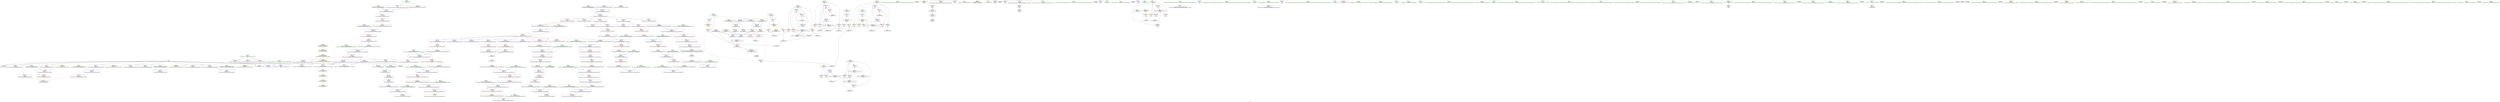 digraph "SVFG" {
	label="SVFG";

	Node0x5646bb240f50 [shape=record,color=grey,label="{NodeID: 0\nNullPtr}"];
	Node0x5646bb240f50 -> Node0x5646bb257680[style=solid];
	Node0x5646bb240f50 -> Node0x5646bb257780[style=solid];
	Node0x5646bb240f50 -> Node0x5646bb257850[style=solid];
	Node0x5646bb240f50 -> Node0x5646bb257920[style=solid];
	Node0x5646bb240f50 -> Node0x5646bb2579f0[style=solid];
	Node0x5646bb240f50 -> Node0x5646bb257ac0[style=solid];
	Node0x5646bb240f50 -> Node0x5646bb257b90[style=solid];
	Node0x5646bb240f50 -> Node0x5646bb257c60[style=solid];
	Node0x5646bb240f50 -> Node0x5646bb257d30[style=solid];
	Node0x5646bb240f50 -> Node0x5646bb265650[style=solid];
	Node0x5646bb240f50 -> Node0x5646bb266930[style=solid];
	Node0x5646bb240f50 -> Node0x5646bb266a00[style=solid];
	Node0x5646bb240f50 -> Node0x5646bb266ad0[style=solid];
	Node0x5646bb240f50 -> Node0x5646bb2728c0[style=solid];
	Node0x5646bb2a3ce0 [shape=record,color=black,label="{NodeID: 609\n497 = PHI(448, )\n2nd arg _ZNSt12_Vector_baseISt5arrayIiLm3EESaIS1_EE13_M_deallocateEPS1_m }"];
	Node0x5646bb2a3ce0 -> Node0x5646bb2677d0[style=solid];
	Node0x5646bb28adc0 [shape=record,color=yellow,style=double,label="{NodeID: 526\n2V_1 = ENCHI(MR_2V_0)\npts\{190000 190001 190002 \}\nFun[_GLOBAL__sub_I_darkhh_2_0.cpp]|{<s0>49}}"];
	Node0x5646bb28adc0:s0 -> Node0x5646bb28a710[style=dashed,color=red];
	Node0x5646bb272440 [shape=record,color=grey,label="{NodeID: 443\n230 = Binary(228, 229, )\n}"];
	Node0x5646bb272440 -> Node0x5646bb272d40[style=solid];
	Node0x5646bb267220 [shape=record,color=blue,label="{NodeID: 277\n432\<--461\nehselector.slot\<--\n_ZNSt12_Vector_baseISt5arrayIiLm3EESaIS1_EED2Ev\n}"];
	Node0x5646bb25ad20 [shape=record,color=red,label="{NodeID: 194\n214\<--147\n\<--j\nmain\n}"];
	Node0x5646bb25ad20 -> Node0x5646bb2731c0[style=solid];
	Node0x5646bb257d30 [shape=record,color=black,label="{NodeID: 111\n461\<--3\n\<--dummyVal\n_ZNSt12_Vector_baseISt5arrayIiLm3EESaIS1_EED2Ev\n}"];
	Node0x5646bb257d30 -> Node0x5646bb267220[style=solid];
	Node0x5646bb255e80 [shape=record,color=green,label="{NodeID: 28\n67\<--68\n_ZNSt6vectorISt5arrayIiLm3EESaIS1_EEC2Ev\<--_ZNSt6vectorISt5arrayIiLm3EESaIS1_EEC2Ev_field_insensitive\n}"];
	Node0x5646bb2a6e00 [shape=record,color=black,label="{NodeID: 637\n178 = PHI()\n}"];
	Node0x5646bb286780 [shape=record,color=yellow,style=double,label="{NodeID: 471\n13V_1 = ENCHI(MR_13V_0)\npts\{1 \}\nFun[main]}"];
	Node0x5646bb286780 -> Node0x5646bb25fec0[style=dashed];
	Node0x5646bb25c3e0 [shape=record,color=red,label="{NodeID: 222\n444\<--443\n\<--_M_start4\n_ZNSt12_Vector_baseISt5arrayIiLm3EESaIS1_EED2Ev\n}"];
	Node0x5646bb25c3e0 -> Node0x5646bb25da70[style=solid];
	Node0x5646bb25e020 [shape=record,color=purple,label="{NodeID: 139\n188\<--24\n\<--.str\nmain\n}"];
	Node0x5646bb258860 [shape=record,color=green,label="{NodeID: 56\n277\<--278\n__assert_fail\<--__assert_fail_field_insensitive\n}"];
	Node0x5646bb28ecc0 [shape=record,color=yellow,style=double,label="{NodeID: 582\nRETMU(2V_2)\npts\{190000 190001 190002 \}\nFun[_GLOBAL__sub_I_darkhh_2_0.cpp]}"];
	Node0x5646bb265c30 [shape=record,color=blue,label="{NodeID: 250\n141\<--186\ncnt\<--mul8\nmain\n}"];
	Node0x5646bb265c30 -> Node0x5646bb2606e0[style=dashed];
	Node0x5646bb265c30 -> Node0x5646bb2607b0[style=dashed];
	Node0x5646bb265c30 -> Node0x5646bb281c80[style=dashed];
	Node0x5646bb25f770 [shape=record,color=purple,label="{NodeID: 167\n511\<--507\n_M_impl\<--this1\n_ZNSt12_Vector_baseISt5arrayIiLm3EESaIS1_EE13_M_deallocateEPS1_m\n}"];
	Node0x5646bb25f770 -> Node0x5646bb25db40[style=solid];
	Node0x5646bb25a130 [shape=record,color=green,label="{NodeID: 84\n489\<--490\n.addr1\<--.addr1_field_insensitive\n_ZNSt12_Destroy_auxILb1EE9__destroyIPSt5arrayIiLm3EEEEvT_S5_\n}"];
	Node0x5646bb25a130 -> Node0x5646bb267560[style=solid];
	Node0x5646bb254940 [shape=record,color=green,label="{NodeID: 1\n7\<--1\n__dso_handle\<--dummyObj\nGlob }"];
	Node0x5646bb2a3e20 [shape=record,color=black,label="{NodeID: 610\n352 = PHI(85, 129, 466, )\n0th arg __clang_call_terminate }"];
	Node0x5646bb2725c0 [shape=record,color=grey,label="{NodeID: 444\n181 = Binary(179, 180, )\n}"];
	Node0x5646bb2725c0 -> Node0x5646bb271240[style=solid];
	Node0x5646bb2672f0 [shape=record,color=blue,label="{NodeID: 278\n472\<--470\n__first.addr\<--__first\n_ZSt8_DestroyIPSt5arrayIiLm3EEEvT_S3_\n}"];
	Node0x5646bb2672f0 -> Node0x5646bb25c4b0[style=dashed];
	Node0x5646bb25adf0 [shape=record,color=red,label="{NodeID: 195\n225\<--147\n\<--j\nmain\n}"];
	Node0x5646bb25adf0 -> Node0x5646bb272740[style=solid];
	Node0x5646bb257e00 [shape=record,color=black,label="{NodeID: 112\n134\<--9\nmain_ret\<--\nmain\n}"];
	Node0x5646bb255f80 [shape=record,color=green,label="{NodeID: 29\n75\<--76\nthis.addr\<--this.addr_field_insensitive\n_ZNSt6vectorISt5arrayIiLm3EESaIS1_EEC2Ev\n}"];
	Node0x5646bb255f80 -> Node0x5646bb25ff90[style=solid];
	Node0x5646bb255f80 -> Node0x5646bb265750[style=solid];
	Node0x5646bb2a6ed0 [shape=record,color=black,label="{NodeID: 638\n236 = PHI()\n}"];
	Node0x5646bb2872a0 [shape=record,color=yellow,style=double,label="{NodeID: 472\n15V_1 = ENCHI(MR_15V_0)\npts\{10 \}\nFun[main]}"];
	Node0x5646bb2872a0 -> Node0x5646bb25f910[style=dashed];
	Node0x5646bb2872a0 -> Node0x5646bb25f9e0[style=dashed];
	Node0x5646bb25c4b0 [shape=record,color=red,label="{NodeID: 223\n478\<--472\n\<--__first.addr\n_ZSt8_DestroyIPSt5arrayIiLm3EEEvT_S3_\n|{<s0>42}}"];
	Node0x5646bb25c4b0:s0 -> Node0x5646bb2a56a0[style=solid,color=red];
	Node0x5646bb25e0f0 [shape=record,color=purple,label="{NodeID: 140\n196\<--26\n\<--.str.2\nmain\n}"];
	Node0x5646bb258960 [shape=record,color=green,label="{NodeID: 57\n298\<--299\nretval\<--retval_field_insensitive\n_ZSt3minIiERKT_S2_S2_\n}"];
	Node0x5646bb258960 -> Node0x5646bb25b540[style=solid];
	Node0x5646bb258960 -> Node0x5646bb2665f0[style=solid];
	Node0x5646bb258960 -> Node0x5646bb2666c0[style=solid];
	Node0x5646bb265d00 [shape=record,color=blue,label="{NodeID: 251\n143\<--9\ntot\<--\nmain\n}"];
	Node0x5646bb265d00 -> Node0x5646bb260950[style=dashed];
	Node0x5646bb265d00 -> Node0x5646bb282180[style=dashed];
	Node0x5646bb265d00 -> Node0x5646bb285380[style=dashed];
	Node0x5646bb25f840 [shape=record,color=purple,label="{NodeID: 168\n160\<--21\nadd.ptr\<--\nmain\n}"];
	Node0x5646bb25f840 -> Node0x5646bb25d4c0[style=solid];
	Node0x5646bb25a200 [shape=record,color=green,label="{NodeID: 85\n498\<--499\nthis.addr\<--this.addr_field_insensitive\n_ZNSt12_Vector_baseISt5arrayIiLm3EESaIS1_EE13_M_deallocateEPS1_m\n}"];
	Node0x5646bb25a200 -> Node0x5646bb25c650[style=solid];
	Node0x5646bb25a200 -> Node0x5646bb267630[style=solid];
	Node0x5646bb254a00 [shape=record,color=green,label="{NodeID: 2\n9\<--1\n\<--dummyObj\nCan only get source location for instruction, argument, global var or function.}"];
	Node0x5646bb2a4100 [shape=record,color=black,label="{NodeID: 611\n521 = PHI(453, 463, )\n0th arg _ZNSt12_Vector_baseISt5arrayIiLm3EESaIS1_EE12_Vector_implD2Ev }"];
	Node0x5646bb2a4100 -> Node0x5646bb2678a0[style=solid];
	Node0x5646bb272740 [shape=record,color=grey,label="{NodeID: 445\n226 = Binary(224, 225, )\n}"];
	Node0x5646bb272740 -> Node0x5646bb271e40[style=solid];
	Node0x5646bb2673c0 [shape=record,color=blue,label="{NodeID: 279\n474\<--471\n__last.addr\<--__last\n_ZSt8_DestroyIPSt5arrayIiLm3EEEvT_S3_\n}"];
	Node0x5646bb2673c0 -> Node0x5646bb25c580[style=dashed];
	Node0x5646bb25aec0 [shape=record,color=red,label="{NodeID: 196\n239\<--147\n\<--j\nmain\n}"];
	Node0x5646bb25aec0 -> Node0x5646bb272140[style=solid];
	Node0x5646bb257ed0 [shape=record,color=black,label="{NodeID: 113\n18\<--17\n\<--ans\nCan only get source location for instruction, argument, global var or function.}"];
	Node0x5646bb256050 [shape=record,color=green,label="{NodeID: 30\n81\<--82\n_ZNSt12_Vector_baseISt5arrayIiLm3EESaIS1_EEC2Ev\<--_ZNSt12_Vector_baseISt5arrayIiLm3EESaIS1_EEC2Ev_field_insensitive\n}"];
	Node0x5646bb2a7000 [shape=record,color=black,label="{NodeID: 639\n238 = PHI()\n}"];
	Node0x5646bb287380 [shape=record,color=yellow,style=double,label="{NodeID: 473\n17V_1 = ENCHI(MR_17V_0)\npts\{12 \}\nFun[main]}"];
	Node0x5646bb287380 -> Node0x5646bb25fab0[style=dashed];
	Node0x5646bb287380 -> Node0x5646bb25fb80[style=dashed];
	Node0x5646bb25c580 [shape=record,color=red,label="{NodeID: 224\n479\<--474\n\<--__last.addr\n_ZSt8_DestroyIPSt5arrayIiLm3EEEvT_S3_\n|{<s0>42}}"];
	Node0x5646bb25c580:s0 -> Node0x5646bb2a57e0[style=solid,color=red];
	Node0x5646bb25e1c0 [shape=record,color=purple,label="{NodeID: 141\n237\<--28\n\<--.str.3\nmain\n}"];
	Node0x5646bb258a30 [shape=record,color=green,label="{NodeID: 58\n300\<--301\n__a.addr\<--__a.addr_field_insensitive\n_ZSt3minIiERKT_S2_S2_\n}"];
	Node0x5646bb258a30 -> Node0x5646bb25b610[style=solid];
	Node0x5646bb258a30 -> Node0x5646bb25b6e0[style=solid];
	Node0x5646bb258a30 -> Node0x5646bb266450[style=solid];
	Node0x5646bb280f90 [shape=record,color=yellow,style=double,label="{NodeID: 501\n2V_1 = ENCHI(MR_2V_0)\npts\{190000 190001 190002 \}\nFun[_ZNSt6vectorISt5arrayIiLm3EESaIS1_EEC2Ev]|{<s0>5}}"];
	Node0x5646bb280f90:s0 -> Node0x5646bb281180[style=dashed,color=red];
	Node0x5646bb265dd0 [shape=record,color=blue,label="{NodeID: 252\n145\<--9\ni\<--\nmain\n}"];
	Node0x5646bb265dd0 -> Node0x5646bb260a20[style=dashed];
	Node0x5646bb265dd0 -> Node0x5646bb260af0[style=dashed];
	Node0x5646bb265dd0 -> Node0x5646bb25ab80[style=dashed];
	Node0x5646bb265dd0 -> Node0x5646bb25ac50[style=dashed];
	Node0x5646bb265dd0 -> Node0x5646bb2662b0[style=dashed];
	Node0x5646bb265dd0 -> Node0x5646bb282680[style=dashed];
	Node0x5646bb25f910 [shape=record,color=red,label="{NodeID: 169\n179\<--8\n\<--A\nmain\n}"];
	Node0x5646bb25f910 -> Node0x5646bb2725c0[style=solid];
	Node0x5646bb25a2d0 [shape=record,color=green,label="{NodeID: 86\n500\<--501\n__p.addr\<--__p.addr_field_insensitive\n_ZNSt12_Vector_baseISt5arrayIiLm3EESaIS1_EE13_M_deallocateEPS1_m\n}"];
	Node0x5646bb25a2d0 -> Node0x5646bb25c720[style=solid];
	Node0x5646bb25a2d0 -> Node0x5646bb25c7f0[style=solid];
	Node0x5646bb25a2d0 -> Node0x5646bb267700[style=solid];
	Node0x5646bb254ac0 [shape=record,color=green,label="{NodeID: 3\n20\<--1\n_ZSt3cin\<--dummyObj\nGlob }"];
	Node0x5646bb2a4250 [shape=record,color=black,label="{NodeID: 612\n586 = PHI(580, )\n0th arg _ZN9__gnu_cxx13new_allocatorISt5arrayIiLm3EEED2Ev }"];
	Node0x5646bb2a4250 -> Node0x5646bb267f20[style=solid];
	Node0x5646bb2728c0 [shape=record,color=grey,label="{NodeID: 446\n509 = cmp(508, 3, )\n}"];
	Node0x5646bb267490 [shape=record,color=blue,label="{NodeID: 280\n487\<--485\n.addr\<--\n_ZNSt12_Destroy_auxILb1EE9__destroyIPSt5arrayIiLm3EEEEvT_S5_\n}"];
	Node0x5646bb25af90 [shape=record,color=red,label="{NodeID: 197\n258\<--147\n\<--j\nmain\n}"];
	Node0x5646bb25af90 -> Node0x5646bb2716c0[style=solid];
	Node0x5646bb257fd0 [shape=record,color=black,label="{NodeID: 114\n21\<--20\n\<--_ZSt3cin\nCan only get source location for instruction, argument, global var or function.}"];
	Node0x5646bb257fd0 -> Node0x5646bb25f840[style=solid];
	Node0x5646bb256150 [shape=record,color=green,label="{NodeID: 31\n87\<--88\n__clang_call_terminate\<--__clang_call_terminate_field_insensitive\n}"];
	Node0x5646bb2a7100 [shape=record,color=black,label="{NodeID: 640\n48 = PHI()\n}"];
	Node0x5646bb287460 [shape=record,color=yellow,style=double,label="{NodeID: 474\n19V_1 = ENCHI(MR_19V_0)\npts\{14 \}\nFun[main]|{|<s3>19}}"];
	Node0x5646bb287460 -> Node0x5646bb25fc50[style=dashed];
	Node0x5646bb287460 -> Node0x5646bb25fd20[style=dashed];
	Node0x5646bb287460 -> Node0x5646bb25b470[style=dashed];
	Node0x5646bb287460:s3 -> Node0x5646bb289ce0[style=dashed,color=red];
	Node0x5646bb25c650 [shape=record,color=red,label="{NodeID: 225\n507\<--498\nthis1\<--this.addr\n_ZNSt12_Vector_baseISt5arrayIiLm3EESaIS1_EE13_M_deallocateEPS1_m\n}"];
	Node0x5646bb25c650 -> Node0x5646bb25f770[style=solid];
	Node0x5646bb25e290 [shape=record,color=purple,label="{NodeID: 142\n242\<--28\n\<--.str.3\nmain\n}"];
	Node0x5646bb258b00 [shape=record,color=green,label="{NodeID: 59\n302\<--303\n__b.addr\<--__b.addr_field_insensitive\n_ZSt3minIiERKT_S2_S2_\n}"];
	Node0x5646bb258b00 -> Node0x5646bb25b7b0[style=solid];
	Node0x5646bb258b00 -> Node0x5646bb25b880[style=solid];
	Node0x5646bb258b00 -> Node0x5646bb266520[style=solid];
	Node0x5646bb265ea0 [shape=record,color=blue,label="{NodeID: 253\n147\<--9\nj\<--\nmain\n}"];
	Node0x5646bb265ea0 -> Node0x5646bb25ad20[style=dashed];
	Node0x5646bb265ea0 -> Node0x5646bb25adf0[style=dashed];
	Node0x5646bb265ea0 -> Node0x5646bb25aec0[style=dashed];
	Node0x5646bb265ea0 -> Node0x5646bb25af90[style=dashed];
	Node0x5646bb265ea0 -> Node0x5646bb265ea0[style=dashed];
	Node0x5646bb265ea0 -> Node0x5646bb2661e0[style=dashed];
	Node0x5646bb265ea0 -> Node0x5646bb282b80[style=dashed];
	Node0x5646bb25f9e0 [shape=record,color=red,label="{NodeID: 170\n209\<--8\n\<--A\nmain\n}"];
	Node0x5646bb25f9e0 -> Node0x5646bb273340[style=solid];
	Node0x5646bb25a3a0 [shape=record,color=green,label="{NodeID: 87\n502\<--503\n__n.addr\<--__n.addr_field_insensitive\n_ZNSt12_Vector_baseISt5arrayIiLm3EESaIS1_EE13_M_deallocateEPS1_m\n}"];
	Node0x5646bb25a3a0 -> Node0x5646bb25c8c0[style=solid];
	Node0x5646bb25a3a0 -> Node0x5646bb2677d0[style=solid];
	Node0x5646bb254b80 [shape=record,color=green,label="{NodeID: 4\n23\<--1\n_ZSt4cout\<--dummyObj\nGlob }"];
	Node0x5646bb2a4360 [shape=record,color=black,label="{NodeID: 613\n418 = PHI(109, )\n0th arg _ZNSt12_Vector_baseISt5arrayIiLm3EESaIS1_EE19_M_get_Tp_allocatorEv }"];
	Node0x5646bb2a4360 -> Node0x5646bb266fb0[style=solid];
	Node0x5646bb272a40 [shape=record,color=grey,label="{NodeID: 447\n173 = cmp(171, 172, )\n}"];
	Node0x5646bb267560 [shape=record,color=blue,label="{NodeID: 281\n489\<--486\n.addr1\<--\n_ZNSt12_Destroy_auxILb1EE9__destroyIPSt5arrayIiLm3EEEEvT_S5_\n}"];
	Node0x5646bb25b060 [shape=record,color=red,label="{NodeID: 198\n220\<--149\n\<--k\nmain\n}"];
	Node0x5646bb25b060 -> Node0x5646bb273040[style=solid];
	Node0x5646bb25cc10 [shape=record,color=black,label="{NodeID: 115\n22\<--20\n\<--_ZSt3cin\nCan only get source location for instruction, argument, global var or function.}"];
	Node0x5646bb25cc10 -> Node0x5646bb25fec0[style=solid];
	Node0x5646bb256250 [shape=record,color=green,label="{NodeID: 32\n71\<--90\n_ZNSt6vectorISt5arrayIiLm3EESaIS1_EED2Ev\<--_ZNSt6vectorISt5arrayIiLm3EESaIS1_EED2Ev_field_insensitive\n}"];
	Node0x5646bb256250 -> Node0x5646bb25ce10[style=solid];
	Node0x5646bb2a71d0 [shape=record,color=black,label="{NodeID: 641\n554 = PHI(546, )\n1st arg _ZN9__gnu_cxx13new_allocatorISt5arrayIiLm3EEE10deallocateEPS2_m }"];
	Node0x5646bb2a71d0 -> Node0x5646bb267cb0[style=solid];
	Node0x5646bb287540 [shape=record,color=yellow,style=double,label="{NodeID: 475\n21V_1 = ENCHI(MR_21V_0)\npts\{16 \}\nFun[main]|{|<s2>19}}"];
	Node0x5646bb287540 -> Node0x5646bb25fdf0[style=dashed];
	Node0x5646bb287540 -> Node0x5646bb25b470[style=dashed];
	Node0x5646bb287540:s2 -> Node0x5646bb289d90[style=dashed,color=red];
	Node0x5646bb25c720 [shape=record,color=red,label="{NodeID: 226\n508\<--500\n\<--__p.addr\n_ZNSt12_Vector_baseISt5arrayIiLm3EESaIS1_EE13_M_deallocateEPS1_m\n}"];
	Node0x5646bb25c720 -> Node0x5646bb2728c0[style=solid];
	Node0x5646bb25e360 [shape=record,color=purple,label="{NodeID: 143\n272\<--30\n\<--.str.4\nmain\n}"];
	Node0x5646bb258bd0 [shape=record,color=green,label="{NodeID: 60\n338\<--339\nthis.addr\<--this.addr_field_insensitive\n_ZNSt12_Vector_baseISt5arrayIiLm3EESaIS1_EEC2Ev\n}"];
	Node0x5646bb258bd0 -> Node0x5646bb25baf0[style=solid];
	Node0x5646bb258bd0 -> Node0x5646bb266790[style=solid];
	Node0x5646bb281180 [shape=record,color=yellow,style=double,label="{NodeID: 503\n2V_1 = ENCHI(MR_2V_0)\npts\{190000 190001 190002 \}\nFun[_ZNSt12_Vector_baseISt5arrayIiLm3EESaIS1_EEC2Ev]|{<s0>32|<s1>32|<s2>32}}"];
	Node0x5646bb281180:s0 -> Node0x5646bb266930[style=dashed,color=red];
	Node0x5646bb281180:s1 -> Node0x5646bb266a00[style=dashed,color=red];
	Node0x5646bb281180:s2 -> Node0x5646bb266ad0[style=dashed,color=red];
	Node0x5646bb265f70 [shape=record,color=blue,label="{NodeID: 254\n149\<--9\nk\<--\nmain\n}"];
	Node0x5646bb265f70 -> Node0x5646bb25b060[style=dashed];
	Node0x5646bb265f70 -> Node0x5646bb25b130[style=dashed];
	Node0x5646bb265f70 -> Node0x5646bb25b200[style=dashed];
	Node0x5646bb265f70 -> Node0x5646bb25b2d0[style=dashed];
	Node0x5646bb265f70 -> Node0x5646bb266110[style=dashed];
	Node0x5646bb265f70 -> Node0x5646bb285d80[style=dashed];
	Node0x5646bb25fab0 [shape=record,color=red,label="{NodeID: 171\n180\<--11\n\<--B\nmain\n}"];
	Node0x5646bb25fab0 -> Node0x5646bb2725c0[style=solid];
	Node0x5646bb25a470 [shape=record,color=green,label="{NodeID: 88\n516\<--517\n_ZNSt16allocator_traitsISaISt5arrayIiLm3EEEE10deallocateERS2_PS1_m\<--_ZNSt16allocator_traitsISaISt5arrayIiLm3EEEE10deallocateERS2_PS1_m_field_insensitive\n}"];
	Node0x5646bb254c40 [shape=record,color=green,label="{NodeID: 5\n24\<--1\n.str\<--dummyObj\nGlob }"];
	Node0x5646bb2a4470 [shape=record,color=black,label="{NodeID: 614\n575 = PHI(526, )\n0th arg _ZNSaISt5arrayIiLm3EEED2Ev }"];
	Node0x5646bb2a4470 -> Node0x5646bb267e50[style=solid];
	Node0x5646bb272bc0 [shape=record,color=grey,label="{NodeID: 448\n269 = cmp(267, 268, )\n}"];
	Node0x5646bb267630 [shape=record,color=blue,label="{NodeID: 282\n498\<--495\nthis.addr\<--this\n_ZNSt12_Vector_baseISt5arrayIiLm3EESaIS1_EE13_M_deallocateEPS1_m\n}"];
	Node0x5646bb267630 -> Node0x5646bb25c650[style=dashed];
	Node0x5646bb25b130 [shape=record,color=red,label="{NodeID: 199\n227\<--149\n\<--k\nmain\n}"];
	Node0x5646bb25b130 -> Node0x5646bb271e40[style=solid];
	Node0x5646bb25cd10 [shape=record,color=black,label="{NodeID: 116\n49\<--50\n\<--_ZNSt8ios_base4InitD1Ev\nCan only get source location for instruction, argument, global var or function.}"];
	Node0x5646bb256350 [shape=record,color=green,label="{NodeID: 33\n93\<--94\nthis.addr\<--this.addr_field_insensitive\n_ZNSt6vectorISt5arrayIiLm3EESaIS1_EED2Ev\n}"];
	Node0x5646bb256350 -> Node0x5646bb260060[style=solid];
	Node0x5646bb256350 -> Node0x5646bb265820[style=solid];
	Node0x5646bb2a73d0 [shape=record,color=black,label="{NodeID: 642\n555 = PHI(547, )\n2nd arg _ZN9__gnu_cxx13new_allocatorISt5arrayIiLm3EEE10deallocateEPS2_m }"];
	Node0x5646bb2a73d0 -> Node0x5646bb267d80[style=solid];
	Node0x5646bb25c7f0 [shape=record,color=red,label="{NodeID: 227\n513\<--500\n\<--__p.addr\n_ZNSt12_Vector_baseISt5arrayIiLm3EESaIS1_EE13_M_deallocateEPS1_m\n|{<s0>43}}"];
	Node0x5646bb25c7f0:s0 -> Node0x5646bb2a52e0[style=solid,color=red];
	Node0x5646bb25e430 [shape=record,color=purple,label="{NodeID: 144\n273\<--32\n\<--.str.5\nmain\n}"];
	Node0x5646bb258ca0 [shape=record,color=green,label="{NodeID: 61\n344\<--345\n_ZNSt12_Vector_baseISt5arrayIiLm3EESaIS1_EE12_Vector_implC2Ev\<--_ZNSt12_Vector_baseISt5arrayIiLm3EESaIS1_EE12_Vector_implC2Ev_field_insensitive\n}"];
	Node0x5646bb266040 [shape=record,color=blue,label="{NodeID: 255\n143\<--249\ntot\<--inc\nmain\n}"];
	Node0x5646bb266040 -> Node0x5646bb286280[style=dashed];
	Node0x5646bb25fb80 [shape=record,color=red,label="{NodeID: 172\n215\<--11\n\<--B\nmain\n}"];
	Node0x5646bb25fb80 -> Node0x5646bb2731c0[style=solid];
	Node0x5646bb25a570 [shape=record,color=green,label="{NodeID: 89\n522\<--523\nthis.addr\<--this.addr_field_insensitive\n_ZNSt12_Vector_baseISt5arrayIiLm3EESaIS1_EE12_Vector_implD2Ev\n}"];
	Node0x5646bb25a570 -> Node0x5646bb25c990[style=solid];
	Node0x5646bb25a570 -> Node0x5646bb2678a0[style=solid];
	Node0x5646bb254d00 [shape=record,color=green,label="{NodeID: 6\n26\<--1\n.str.2\<--dummyObj\nGlob }"];
	Node0x5646bb2a4580 [shape=record,color=black,label="{NodeID: 615\n92 = PHI()\n0th arg _ZNSt6vectorISt5arrayIiLm3EESaIS1_EED2Ev }"];
	Node0x5646bb2a4580 -> Node0x5646bb265820[style=solid];
	Node0x5646bb272d40 [shape=record,color=grey,label="{NodeID: 449\n232 = cmp(230, 231, )\n}"];
	Node0x5646bb267700 [shape=record,color=blue,label="{NodeID: 283\n500\<--496\n__p.addr\<--__p\n_ZNSt12_Vector_baseISt5arrayIiLm3EESaIS1_EE13_M_deallocateEPS1_m\n}"];
	Node0x5646bb267700 -> Node0x5646bb25c720[style=dashed];
	Node0x5646bb267700 -> Node0x5646bb25c7f0[style=dashed];
	Node0x5646bb25b200 [shape=record,color=red,label="{NodeID: 200\n244\<--149\n\<--k\nmain\n}"];
	Node0x5646bb25b200 -> Node0x5646bb271540[style=solid];
	Node0x5646bb25ce10 [shape=record,color=black,label="{NodeID: 117\n70\<--71\n\<--_ZNSt6vectorISt5arrayIiLm3EESaIS1_EED2Ev\nCan only get source location for instruction, argument, global var or function.}"];
	Node0x5646bb256420 [shape=record,color=green,label="{NodeID: 34\n95\<--96\nexn.slot\<--exn.slot_field_insensitive\n_ZNSt6vectorISt5arrayIiLm3EESaIS1_EED2Ev\n}"];
	Node0x5646bb256420 -> Node0x5646bb260130[style=solid];
	Node0x5646bb256420 -> Node0x5646bb2658f0[style=solid];
	Node0x5646bb2a7510 [shape=record,color=black,label="{NodeID: 643\n399 = PHI(104, )\n0th arg _ZSt8_DestroyIPSt5arrayIiLm3EES1_EvT_S3_RSaIT0_E }"];
	Node0x5646bb2a7510 -> Node0x5646bb266d40[style=solid];
	Node0x5646bb287700 [shape=record,color=yellow,style=double,label="{NodeID: 477\n25V_1 = ENCHI(MR_25V_0)\npts\{138 \}\nFun[main]}"];
	Node0x5646bb287700 -> Node0x5646bb2603a0[style=dashed];
	Node0x5646bb25c8c0 [shape=record,color=red,label="{NodeID: 228\n514\<--502\n\<--__n.addr\n_ZNSt12_Vector_baseISt5arrayIiLm3EESaIS1_EE13_M_deallocateEPS1_m\n|{<s0>43}}"];
	Node0x5646bb25c8c0:s0 -> Node0x5646bb2a5420[style=solid,color=red];
	Node0x5646bb25e500 [shape=record,color=purple,label="{NodeID: 145\n274\<--34\n\<--__PRETTY_FUNCTION__.main\nmain\n}"];
	Node0x5646bb258da0 [shape=record,color=green,label="{NodeID: 62\n347\<--348\n__gxx_personality_v0\<--__gxx_personality_v0_field_insensitive\n}"];
	Node0x5646bb266110 [shape=record,color=blue,label="{NodeID: 256\n149\<--254\nk\<--inc34\nmain\n}"];
	Node0x5646bb266110 -> Node0x5646bb25b060[style=dashed];
	Node0x5646bb266110 -> Node0x5646bb25b130[style=dashed];
	Node0x5646bb266110 -> Node0x5646bb25b200[style=dashed];
	Node0x5646bb266110 -> Node0x5646bb25b2d0[style=dashed];
	Node0x5646bb266110 -> Node0x5646bb266110[style=dashed];
	Node0x5646bb266110 -> Node0x5646bb285d80[style=dashed];
	Node0x5646bb25fc50 [shape=record,color=red,label="{NodeID: 173\n221\<--13\n\<--C\nmain\n}"];
	Node0x5646bb25fc50 -> Node0x5646bb273040[style=solid];
	Node0x5646bb25a640 [shape=record,color=green,label="{NodeID: 90\n528\<--529\n_ZNSaISt5arrayIiLm3EEED2Ev\<--_ZNSaISt5arrayIiLm3EEED2Ev_field_insensitive\n}"];
	Node0x5646bb254dc0 [shape=record,color=green,label="{NodeID: 7\n28\<--1\n.str.3\<--dummyObj\nGlob }"];
	Node0x5646bb2a4650 [shape=record,color=black,label="{NodeID: 616\n427 = PHI(116, 126, )\n0th arg _ZNSt12_Vector_baseISt5arrayIiLm3EESaIS1_EED2Ev }"];
	Node0x5646bb2a4650 -> Node0x5646bb267080[style=solid];
	Node0x5646bb272ec0 [shape=record,color=grey,label="{NodeID: 450\n310 = cmp(307, 309, )\n}"];
	Node0x5646bb2677d0 [shape=record,color=blue,label="{NodeID: 284\n502\<--497\n__n.addr\<--__n\n_ZNSt12_Vector_baseISt5arrayIiLm3EESaIS1_EE13_M_deallocateEPS1_m\n}"];
	Node0x5646bb2677d0 -> Node0x5646bb25c8c0[style=dashed];
	Node0x5646bb25b2d0 [shape=record,color=red,label="{NodeID: 201\n253\<--149\n\<--k\nmain\n}"];
	Node0x5646bb25b2d0 -> Node0x5646bb271840[style=solid];
	Node0x5646bb25cf10 [shape=record,color=black,label="{NodeID: 118\n79\<--78\n\<--this1\n_ZNSt6vectorISt5arrayIiLm3EESaIS1_EEC2Ev\n|{<s0>5}}"];
	Node0x5646bb25cf10:s0 -> Node0x5646bb2a4ca0[style=solid,color=red];
	Node0x5646bb2564f0 [shape=record,color=green,label="{NodeID: 35\n97\<--98\nehselector.slot\<--ehselector.slot_field_insensitive\n_ZNSt6vectorISt5arrayIiLm3EESaIS1_EED2Ev\n}"];
	Node0x5646bb2564f0 -> Node0x5646bb2659c0[style=solid];
	Node0x5646bb2a7650 [shape=record,color=black,label="{NodeID: 644\n400 = PHI(108, )\n1st arg _ZSt8_DestroyIPSt5arrayIiLm3EES1_EvT_S3_RSaIT0_E }"];
	Node0x5646bb2a7650 -> Node0x5646bb266e10[style=solid];
	Node0x5646bb25c990 [shape=record,color=red,label="{NodeID: 229\n525\<--522\nthis1\<--this.addr\n_ZNSt12_Vector_baseISt5arrayIiLm3EESaIS1_EE12_Vector_implD2Ev\n}"];
	Node0x5646bb25c990 -> Node0x5646bb25dc10[style=solid];
	Node0x5646bb25e5d0 [shape=record,color=purple,label="{NodeID: 146\n597\<--36\nllvm.global_ctors_0\<--llvm.global_ctors\nGlob }"];
	Node0x5646bb25e5d0 -> Node0x5646bb265450[style=solid];
	Node0x5646bb258ea0 [shape=record,color=green,label="{NodeID: 63\n354\<--355\n__cxa_begin_catch\<--__cxa_begin_catch_field_insensitive\n}"];
	Node0x5646bb28f590 [shape=record,color=yellow,style=double,label="{NodeID: 589\n2V_2 = CSCHI(MR_2V_1)\npts\{190000 190001 190002 \}\nCS[]|{<s0>49}}"];
	Node0x5646bb28f590:s0 -> Node0x5646bb28f9b0[style=dashed,color=blue];
	Node0x5646bb2661e0 [shape=record,color=blue,label="{NodeID: 257\n147\<--259\nj\<--inc36\nmain\n}"];
	Node0x5646bb2661e0 -> Node0x5646bb25ad20[style=dashed];
	Node0x5646bb2661e0 -> Node0x5646bb25adf0[style=dashed];
	Node0x5646bb2661e0 -> Node0x5646bb25aec0[style=dashed];
	Node0x5646bb2661e0 -> Node0x5646bb25af90[style=dashed];
	Node0x5646bb2661e0 -> Node0x5646bb265ea0[style=dashed];
	Node0x5646bb2661e0 -> Node0x5646bb2661e0[style=dashed];
	Node0x5646bb2661e0 -> Node0x5646bb282b80[style=dashed];
	Node0x5646bb25fd20 [shape=record,color=red,label="{NodeID: 174\n229\<--13\n\<--C\nmain\n}"];
	Node0x5646bb25fd20 -> Node0x5646bb272440[style=solid];
	Node0x5646bb25a740 [shape=record,color=green,label="{NodeID: 91\n535\<--536\n__a.addr\<--__a.addr_field_insensitive\n_ZNSt16allocator_traitsISaISt5arrayIiLm3EEEE10deallocateERS2_PS1_m\n}"];
	Node0x5646bb25a740 -> Node0x5646bb25ca60[style=solid];
	Node0x5646bb25a740 -> Node0x5646bb267970[style=solid];
	Node0x5646bb254e80 [shape=record,color=green,label="{NodeID: 8\n30\<--1\n.str.4\<--dummyObj\nGlob }"];
	Node0x5646bb2a4830 [shape=record,color=black,label="{NodeID: 617\n381 = PHI(369, )\n0th arg _ZNSaISt5arrayIiLm3EEEC2Ev }"];
	Node0x5646bb2a4830 -> Node0x5646bb266ba0[style=solid];
	Node0x5646bb273040 [shape=record,color=grey,label="{NodeID: 451\n222 = cmp(220, 221, )\n}"];
	Node0x5646bb2678a0 [shape=record,color=blue,label="{NodeID: 285\n522\<--521\nthis.addr\<--this\n_ZNSt12_Vector_baseISt5arrayIiLm3EESaIS1_EE12_Vector_implD2Ev\n}"];
	Node0x5646bb2678a0 -> Node0x5646bb25c990[style=dashed];
	Node0x5646bb25b3a0 [shape=record,color=red,label="{NodeID: 202\n159\<--158\nvbase.offset\<--\nmain\n}"];
	Node0x5646bb25cfe0 [shape=record,color=black,label="{NodeID: 119\n101\<--100\n\<--this1\n_ZNSt6vectorISt5arrayIiLm3EESaIS1_EED2Ev\n}"];
	Node0x5646bb25cfe0 -> Node0x5646bb25e8d0[style=solid];
	Node0x5646bb25cfe0 -> Node0x5646bb25e9a0[style=solid];
	Node0x5646bb2565c0 [shape=record,color=green,label="{NodeID: 36\n111\<--112\n_ZNSt12_Vector_baseISt5arrayIiLm3EESaIS1_EE19_M_get_Tp_allocatorEv\<--_ZNSt12_Vector_baseISt5arrayIiLm3EESaIS1_EE19_M_get_Tp_allocatorEv_field_insensitive\n}"];
	Node0x5646bb2a7790 [shape=record,color=black,label="{NodeID: 645\n401 = PHI(110, )\n2nd arg _ZSt8_DestroyIPSt5arrayIiLm3EES1_EvT_S3_RSaIT0_E }"];
	Node0x5646bb2a7790 -> Node0x5646bb266ee0[style=solid];
	Node0x5646bb25ca60 [shape=record,color=red,label="{NodeID: 230\n544\<--535\n\<--__a.addr\n_ZNSt16allocator_traitsISaISt5arrayIiLm3EEEE10deallocateERS2_PS1_m\n}"];
	Node0x5646bb25ca60 -> Node0x5646bb25dce0[style=solid];
	Node0x5646bb25e6d0 [shape=record,color=purple,label="{NodeID: 147\n598\<--36\nllvm.global_ctors_1\<--llvm.global_ctors\nGlob }"];
	Node0x5646bb25e6d0 -> Node0x5646bb265550[style=solid];
	Node0x5646bb258fa0 [shape=record,color=green,label="{NodeID: 64\n357\<--358\n_ZSt9terminatev\<--_ZSt9terminatev_field_insensitive\n}"];
	Node0x5646bb28f6f0 [shape=record,color=yellow,style=double,label="{NodeID: 590\n2V_2 = CSCHI(MR_2V_1)\npts\{190000 190001 190002 \}\nCS[]|{<s0>3}}"];
	Node0x5646bb28f6f0:s0 -> Node0x5646bb28f590[style=dashed,color=blue];
	Node0x5646bb2662b0 [shape=record,color=blue,label="{NodeID: 258\n145\<--264\ni\<--inc39\nmain\n}"];
	Node0x5646bb2662b0 -> Node0x5646bb260a20[style=dashed];
	Node0x5646bb2662b0 -> Node0x5646bb260af0[style=dashed];
	Node0x5646bb2662b0 -> Node0x5646bb25ab80[style=dashed];
	Node0x5646bb2662b0 -> Node0x5646bb25ac50[style=dashed];
	Node0x5646bb2662b0 -> Node0x5646bb2662b0[style=dashed];
	Node0x5646bb2662b0 -> Node0x5646bb282680[style=dashed];
	Node0x5646bb25fdf0 [shape=record,color=red,label="{NodeID: 175\n231\<--15\n\<--K\nmain\n}"];
	Node0x5646bb25fdf0 -> Node0x5646bb272d40[style=solid];
	Node0x5646bb25a810 [shape=record,color=green,label="{NodeID: 92\n537\<--538\n__p.addr\<--__p.addr_field_insensitive\n_ZNSt16allocator_traitsISaISt5arrayIiLm3EEEE10deallocateERS2_PS1_m\n}"];
	Node0x5646bb25a810 -> Node0x5646bb264be0[style=solid];
	Node0x5646bb25a810 -> Node0x5646bb267a40[style=solid];
	Node0x5646bb254f40 [shape=record,color=green,label="{NodeID: 9\n32\<--1\n.str.5\<--dummyObj\nGlob }"];
	Node0x5646bb2a4940 [shape=record,color=black,label="{NodeID: 618\n470 = PHI(411, )\n0th arg _ZSt8_DestroyIPSt5arrayIiLm3EEEvT_S3_ }"];
	Node0x5646bb2a4940 -> Node0x5646bb2672f0[style=solid];
	Node0x5646bb2731c0 [shape=record,color=grey,label="{NodeID: 452\n216 = cmp(214, 215, )\n}"];
	Node0x5646bb267970 [shape=record,color=blue,label="{NodeID: 286\n535\<--532\n__a.addr\<--__a\n_ZNSt16allocator_traitsISaISt5arrayIiLm3EEEE10deallocateERS2_PS1_m\n}"];
	Node0x5646bb267970 -> Node0x5646bb25ca60[style=dashed];
	Node0x5646bb25b470 [shape=record,color=red,label="{NodeID: 203\n185\<--182\n\<--call7\nmain\n}"];
	Node0x5646bb25b470 -> Node0x5646bb271240[style=solid];
	Node0x5646bb25d0b0 [shape=record,color=black,label="{NodeID: 120\n105\<--100\n\<--this1\n_ZNSt6vectorISt5arrayIiLm3EESaIS1_EED2Ev\n}"];
	Node0x5646bb25d0b0 -> Node0x5646bb25ea70[style=solid];
	Node0x5646bb25d0b0 -> Node0x5646bb25eb40[style=solid];
	Node0x5646bb2566c0 [shape=record,color=green,label="{NodeID: 37\n114\<--115\n_ZSt8_DestroyIPSt5arrayIiLm3EES1_EvT_S3_RSaIT0_E\<--_ZSt8_DestroyIPSt5arrayIiLm3EES1_EvT_S3_RSaIT0_E_field_insensitive\n}"];
	Node0x5646bb264be0 [shape=record,color=red,label="{NodeID: 231\n546\<--537\n\<--__p.addr\n_ZNSt16allocator_traitsISaISt5arrayIiLm3EEEE10deallocateERS2_PS1_m\n|{<s0>45}}"];
	Node0x5646bb264be0:s0 -> Node0x5646bb2a71d0[style=solid,color=red];
	Node0x5646bb25e7d0 [shape=record,color=purple,label="{NodeID: 148\n599\<--36\nllvm.global_ctors_2\<--llvm.global_ctors\nGlob }"];
	Node0x5646bb25e7d0 -> Node0x5646bb265650[style=solid];
	Node0x5646bb2590a0 [shape=record,color=green,label="{NodeID: 65\n365\<--366\nthis.addr\<--this.addr_field_insensitive\n_ZNSt12_Vector_baseISt5arrayIiLm3EESaIS1_EE12_Vector_implC2Ev\n}"];
	Node0x5646bb2590a0 -> Node0x5646bb25bbc0[style=solid];
	Node0x5646bb2590a0 -> Node0x5646bb266860[style=solid];
	Node0x5646bb28f850 [shape=record,color=yellow,style=double,label="{NodeID: 591\n2V_2 = CSCHI(MR_2V_1)\npts\{190000 190001 190002 \}\nCS[]|{<s0>5}}"];
	Node0x5646bb28f850:s0 -> Node0x5646bb28f6f0[style=dashed,color=blue];
	Node0x5646bb289ce0 [shape=record,color=yellow,style=double,label="{NodeID: 508\n19V_1 = ENCHI(MR_19V_0)\npts\{14 \}\nFun[_ZSt3minIiERKT_S2_S2_]}"];
	Node0x5646bb289ce0 -> Node0x5646bb25ba20[style=dashed];
	Node0x5646bb266380 [shape=record,color=blue,label="{NodeID: 259\n139\<--283\nt\<--inc43\nmain\n}"];
	Node0x5646bb266380 -> Node0x5646bb281780[style=dashed];
	Node0x5646bb25fec0 [shape=record,color=red,label="{NodeID: 176\n156\<--22\nvtable\<--\nmain\n}"];
	Node0x5646bb25fec0 -> Node0x5646bb25ec10[style=solid];
	Node0x5646bb25a8e0 [shape=record,color=green,label="{NodeID: 93\n539\<--540\n__n.addr\<--__n.addr_field_insensitive\n_ZNSt16allocator_traitsISaISt5arrayIiLm3EEEE10deallocateERS2_PS1_m\n}"];
	Node0x5646bb25a8e0 -> Node0x5646bb264c70[style=solid];
	Node0x5646bb25a8e0 -> Node0x5646bb267b10[style=solid];
	Node0x5646bb255000 [shape=record,color=green,label="{NodeID: 10\n34\<--1\n__PRETTY_FUNCTION__.main\<--dummyObj\nGlob }"];
	Node0x5646bb2a4a50 [shape=record,color=black,label="{NodeID: 619\n471 = PHI(412, )\n1st arg _ZSt8_DestroyIPSt5arrayIiLm3EEEvT_S3_ }"];
	Node0x5646bb2a4a50 -> Node0x5646bb2673c0[style=solid];
	Node0x5646bb273340 [shape=record,color=grey,label="{NodeID: 453\n210 = cmp(208, 209, )\n}"];
	Node0x5646bb267a40 [shape=record,color=blue,label="{NodeID: 287\n537\<--533\n__p.addr\<--__p\n_ZNSt16allocator_traitsISaISt5arrayIiLm3EEEE10deallocateERS2_PS1_m\n}"];
	Node0x5646bb267a40 -> Node0x5646bb264be0[style=dashed];
	Node0x5646bb25b540 [shape=record,color=red,label="{NodeID: 204\n318\<--298\n\<--retval\n_ZSt3minIiERKT_S2_S2_\n}"];
	Node0x5646bb25b540 -> Node0x5646bb25d590[style=solid];
	Node0x5646bb25d180 [shape=record,color=black,label="{NodeID: 121\n109\<--100\n\<--this1\n_ZNSt6vectorISt5arrayIiLm3EESaIS1_EED2Ev\n|{<s0>7}}"];
	Node0x5646bb25d180:s0 -> Node0x5646bb2a4360[style=solid,color=red];
	Node0x5646bb2567c0 [shape=record,color=green,label="{NodeID: 38\n118\<--119\n_ZNSt12_Vector_baseISt5arrayIiLm3EESaIS1_EED2Ev\<--_ZNSt12_Vector_baseISt5arrayIiLm3EESaIS1_EED2Ev_field_insensitive\n}"];
	Node0x5646bb264c70 [shape=record,color=red,label="{NodeID: 232\n547\<--539\n\<--__n.addr\n_ZNSt16allocator_traitsISaISt5arrayIiLm3EEEE10deallocateERS2_PS1_m\n|{<s0>45}}"];
	Node0x5646bb264c70:s0 -> Node0x5646bb2a73d0[style=solid,color=red];
	Node0x5646bb25e8d0 [shape=record,color=purple,label="{NodeID: 149\n102\<--101\n_M_impl\<--\n_ZNSt6vectorISt5arrayIiLm3EESaIS1_EED2Ev\n}"];
	Node0x5646bb259170 [shape=record,color=green,label="{NodeID: 66\n371\<--372\n_ZNSaISt5arrayIiLm3EEEC2Ev\<--_ZNSaISt5arrayIiLm3EEEC2Ev_field_insensitive\n}"];
	Node0x5646bb28f9b0 [shape=record,color=yellow,style=double,label="{NodeID: 592\n2V_2 = CSCHI(MR_2V_1)\npts\{190000 190001 190002 \}\nCS[]}"];
	Node0x5646bb289d90 [shape=record,color=yellow,style=double,label="{NodeID: 509\n21V_1 = ENCHI(MR_21V_0)\npts\{16 \}\nFun[_ZSt3minIiERKT_S2_S2_]}"];
	Node0x5646bb289d90 -> Node0x5646bb25b950[style=dashed];
	Node0x5646bb266450 [shape=record,color=blue,label="{NodeID: 260\n300\<--296\n__a.addr\<--__a\n_ZSt3minIiERKT_S2_S2_\n}"];
	Node0x5646bb266450 -> Node0x5646bb25b610[style=dashed];
	Node0x5646bb266450 -> Node0x5646bb25b6e0[style=dashed];
	Node0x5646bb25ff90 [shape=record,color=red,label="{NodeID: 177\n78\<--75\nthis1\<--this.addr\n_ZNSt6vectorISt5arrayIiLm3EESaIS1_EEC2Ev\n}"];
	Node0x5646bb25ff90 -> Node0x5646bb25cf10[style=solid];
	Node0x5646bb25a9b0 [shape=record,color=green,label="{NodeID: 94\n549\<--550\n_ZN9__gnu_cxx13new_allocatorISt5arrayIiLm3EEE10deallocateEPS2_m\<--_ZN9__gnu_cxx13new_allocatorISt5arrayIiLm3EEE10deallocateEPS2_m_field_insensitive\n}"];
	Node0x5646bb2550c0 [shape=record,color=green,label="{NodeID: 11\n37\<--1\n\<--dummyObj\nCan only get source location for instruction, argument, global var or function.}"];
	Node0x5646bb2a4b60 [shape=record,color=black,label="{NodeID: 620\n74 = PHI(17, )\n0th arg _ZNSt6vectorISt5arrayIiLm3EESaIS1_EEC2Ev }"];
	Node0x5646bb2a4b60 -> Node0x5646bb265750[style=solid];
	Node0x5646bb281690 [shape=record,color=black,label="{NodeID: 454\nMR_41V_3 = PHI(MR_41V_4, MR_41V_2, )\npts\{299 \}\n}"];
	Node0x5646bb281690 -> Node0x5646bb25b540[style=dashed];
	Node0x5646bb267b10 [shape=record,color=blue,label="{NodeID: 288\n539\<--534\n__n.addr\<--__n\n_ZNSt16allocator_traitsISaISt5arrayIiLm3EEEE10deallocateERS2_PS1_m\n}"];
	Node0x5646bb267b10 -> Node0x5646bb264c70[style=dashed];
	Node0x5646bb25b610 [shape=record,color=red,label="{NodeID: 205\n308\<--300\n\<--__a.addr\n_ZSt3minIiERKT_S2_S2_\n}"];
	Node0x5646bb25b610 -> Node0x5646bb25ba20[style=solid];
	Node0x5646bb25d250 [shape=record,color=black,label="{NodeID: 122\n116\<--100\n\<--this1\n_ZNSt6vectorISt5arrayIiLm3EESaIS1_EED2Ev\n|{<s0>9}}"];
	Node0x5646bb25d250:s0 -> Node0x5646bb2a4650[style=solid,color=red];
	Node0x5646bb2568c0 [shape=record,color=green,label="{NodeID: 39\n132\<--133\nmain\<--main_field_insensitive\n}"];
	Node0x5646bb264d40 [shape=record,color=red,label="{NodeID: 233\n565\<--556\nthis1\<--this.addr\n_ZN9__gnu_cxx13new_allocatorISt5arrayIiLm3EEE10deallocateEPS2_m\n}"];
	Node0x5646bb25e9a0 [shape=record,color=purple,label="{NodeID: 150\n103\<--101\n_M_start\<--\n_ZNSt6vectorISt5arrayIiLm3EESaIS1_EED2Ev\n}"];
	Node0x5646bb25e9a0 -> Node0x5646bb260200[style=solid];
	Node0x5646bb259270 [shape=record,color=green,label="{NodeID: 67\n382\<--383\nthis.addr\<--this.addr_field_insensitive\n_ZNSaISt5arrayIiLm3EEEC2Ev\n}"];
	Node0x5646bb259270 -> Node0x5646bb25bc90[style=solid];
	Node0x5646bb259270 -> Node0x5646bb266ba0[style=solid];
	Node0x5646bb29fe30 [shape=record,color=black,label="{NodeID: 593\n69 = PHI()\n}"];
	Node0x5646bb266520 [shape=record,color=blue,label="{NodeID: 261\n302\<--297\n__b.addr\<--__b\n_ZSt3minIiERKT_S2_S2_\n}"];
	Node0x5646bb266520 -> Node0x5646bb25b7b0[style=dashed];
	Node0x5646bb266520 -> Node0x5646bb25b880[style=dashed];
	Node0x5646bb260060 [shape=record,color=red,label="{NodeID: 178\n100\<--93\nthis1\<--this.addr\n_ZNSt6vectorISt5arrayIiLm3EESaIS1_EED2Ev\n}"];
	Node0x5646bb260060 -> Node0x5646bb25cfe0[style=solid];
	Node0x5646bb260060 -> Node0x5646bb25d0b0[style=solid];
	Node0x5646bb260060 -> Node0x5646bb25d180[style=solid];
	Node0x5646bb260060 -> Node0x5646bb25d250[style=solid];
	Node0x5646bb260060 -> Node0x5646bb25d320[style=solid];
	Node0x5646bb25aab0 [shape=record,color=green,label="{NodeID: 95\n556\<--557\nthis.addr\<--this.addr_field_insensitive\n_ZN9__gnu_cxx13new_allocatorISt5arrayIiLm3EEE10deallocateEPS2_m\n}"];
	Node0x5646bb25aab0 -> Node0x5646bb264d40[style=solid];
	Node0x5646bb25aab0 -> Node0x5646bb267be0[style=solid];
	Node0x5646bb255180 [shape=record,color=green,label="{NodeID: 12\n153\<--1\n\<--dummyObj\nCan only get source location for instruction, argument, global var or function.}"];
	Node0x5646bb2a4ca0 [shape=record,color=black,label="{NodeID: 621\n337 = PHI(79, )\n0th arg _ZNSt12_Vector_baseISt5arrayIiLm3EESaIS1_EEC2Ev }"];
	Node0x5646bb2a4ca0 -> Node0x5646bb266790[style=solid];
	Node0x5646bb281780 [shape=record,color=black,label="{NodeID: 455\nMR_27V_3 = PHI(MR_27V_4, MR_27V_2, )\npts\{140 \}\n}"];
	Node0x5646bb281780 -> Node0x5646bb260470[style=dashed];
	Node0x5646bb281780 -> Node0x5646bb260540[style=dashed];
	Node0x5646bb281780 -> Node0x5646bb260610[style=dashed];
	Node0x5646bb281780 -> Node0x5646bb266380[style=dashed];
	Node0x5646bb267be0 [shape=record,color=blue,label="{NodeID: 289\n556\<--553\nthis.addr\<--this\n_ZN9__gnu_cxx13new_allocatorISt5arrayIiLm3EEE10deallocateEPS2_m\n}"];
	Node0x5646bb267be0 -> Node0x5646bb264d40[style=dashed];
	Node0x5646bb25b6e0 [shape=record,color=red,label="{NodeID: 206\n315\<--300\n\<--__a.addr\n_ZSt3minIiERKT_S2_S2_\n}"];
	Node0x5646bb25b6e0 -> Node0x5646bb2666c0[style=solid];
	Node0x5646bb25d320 [shape=record,color=black,label="{NodeID: 123\n126\<--100\n\<--this1\n_ZNSt6vectorISt5arrayIiLm3EESaIS1_EED2Ev\n|{<s0>10}}"];
	Node0x5646bb25d320:s0 -> Node0x5646bb2a4650[style=solid,color=red];
	Node0x5646bb2569c0 [shape=record,color=green,label="{NodeID: 40\n135\<--136\nretval\<--retval_field_insensitive\nmain\n}"];
	Node0x5646bb2569c0 -> Node0x5646bb265a90[style=solid];
	Node0x5646bb264e10 [shape=record,color=red,label="{NodeID: 234\n566\<--558\n\<--__p.addr\n_ZN9__gnu_cxx13new_allocatorISt5arrayIiLm3EEE10deallocateEPS2_m\n}"];
	Node0x5646bb264e10 -> Node0x5646bb25ddb0[style=solid];
	Node0x5646bb25ea70 [shape=record,color=purple,label="{NodeID: 151\n106\<--105\n_M_impl2\<--\n_ZNSt6vectorISt5arrayIiLm3EESaIS1_EED2Ev\n}"];
	Node0x5646bb259340 [shape=record,color=green,label="{NodeID: 68\n388\<--389\n_ZN9__gnu_cxx13new_allocatorISt5arrayIiLm3EEEC2Ev\<--_ZN9__gnu_cxx13new_allocatorISt5arrayIiLm3EEEC2Ev_field_insensitive\n}"];
	Node0x5646bb2a2c70 [shape=record,color=black,label="{NodeID: 594\n110 = PHI(417, )\n|{<s0>8}}"];
	Node0x5646bb2a2c70:s0 -> Node0x5646bb2a7790[style=solid,color=red];
	Node0x5646bb2665f0 [shape=record,color=blue,label="{NodeID: 262\n298\<--312\nretval\<--\n_ZSt3minIiERKT_S2_S2_\n}"];
	Node0x5646bb2665f0 -> Node0x5646bb281690[style=dashed];
	Node0x5646bb260130 [shape=record,color=red,label="{NodeID: 179\n129\<--95\nexn\<--exn.slot\n_ZNSt6vectorISt5arrayIiLm3EESaIS1_EED2Ev\n|{<s0>11}}"];
	Node0x5646bb260130:s0 -> Node0x5646bb2a3e20[style=solid,color=red];
	Node0x5646bb257040 [shape=record,color=green,label="{NodeID: 96\n558\<--559\n__p.addr\<--__p.addr_field_insensitive\n_ZN9__gnu_cxx13new_allocatorISt5arrayIiLm3EEE10deallocateEPS2_m\n}"];
	Node0x5646bb257040 -> Node0x5646bb264e10[style=solid];
	Node0x5646bb257040 -> Node0x5646bb267cb0[style=solid];
	Node0x5646bb255240 [shape=record,color=green,label="{NodeID: 13\n169\<--1\n\<--dummyObj\nCan only get source location for instruction, argument, global var or function.}"];
	Node0x5646bb2a4de0 [shape=record,color=black,label="{NodeID: 622\n392 = PHI(386, )\n0th arg _ZN9__gnu_cxx13new_allocatorISt5arrayIiLm3EEEC2Ev }"];
	Node0x5646bb2a4de0 -> Node0x5646bb266c70[style=solid];
	Node0x5646bb281c80 [shape=record,color=black,label="{NodeID: 456\nMR_29V_2 = PHI(MR_29V_3, MR_29V_1, )\npts\{142 \}\n}"];
	Node0x5646bb281c80 -> Node0x5646bb265c30[style=dashed];
	Node0x5646bb267cb0 [shape=record,color=blue,label="{NodeID: 290\n558\<--554\n__p.addr\<--__p\n_ZN9__gnu_cxx13new_allocatorISt5arrayIiLm3EEE10deallocateEPS2_m\n}"];
	Node0x5646bb267cb0 -> Node0x5646bb264e10[style=dashed];
	Node0x5646bb25b7b0 [shape=record,color=red,label="{NodeID: 207\n306\<--302\n\<--__b.addr\n_ZSt3minIiERKT_S2_S2_\n}"];
	Node0x5646bb25b7b0 -> Node0x5646bb25b950[style=solid];
	Node0x5646bb25d3f0 [shape=record,color=black,label="{NodeID: 124\n158\<--157\n\<--vbase.offset.ptr\nmain\n}"];
	Node0x5646bb25d3f0 -> Node0x5646bb25b3a0[style=solid];
	Node0x5646bb256a90 [shape=record,color=green,label="{NodeID: 41\n137\<--138\nT\<--T_field_insensitive\nmain\n}"];
	Node0x5646bb256a90 -> Node0x5646bb2603a0[style=solid];
	Node0x5646bb264ee0 [shape=record,color=red,label="{NodeID: 235\n579\<--576\nthis1\<--this.addr\n_ZNSaISt5arrayIiLm3EEED2Ev\n}"];
	Node0x5646bb264ee0 -> Node0x5646bb25de80[style=solid];
	Node0x5646bb25eb40 [shape=record,color=purple,label="{NodeID: 152\n107\<--105\n_M_finish\<--\n_ZNSt6vectorISt5arrayIiLm3EESaIS1_EED2Ev\n}"];
	Node0x5646bb25eb40 -> Node0x5646bb2602d0[style=solid];
	Node0x5646bb259440 [shape=record,color=green,label="{NodeID: 69\n393\<--394\nthis.addr\<--this.addr_field_insensitive\n_ZN9__gnu_cxx13new_allocatorISt5arrayIiLm3EEEC2Ev\n}"];
	Node0x5646bb259440 -> Node0x5646bb25bd60[style=solid];
	Node0x5646bb259440 -> Node0x5646bb266c70[style=solid];
	Node0x5646bb2a2e60 [shape=record,color=black,label="{NodeID: 595\n152 = PHI()\n}"];
	Node0x5646bb2666c0 [shape=record,color=blue,label="{NodeID: 263\n298\<--315\nretval\<--\n_ZSt3minIiERKT_S2_S2_\n}"];
	Node0x5646bb2666c0 -> Node0x5646bb281690[style=dashed];
	Node0x5646bb260200 [shape=record,color=red,label="{NodeID: 180\n104\<--103\n\<--_M_start\n_ZNSt6vectorISt5arrayIiLm3EESaIS1_EED2Ev\n|{<s0>8}}"];
	Node0x5646bb260200:s0 -> Node0x5646bb2a7510[style=solid,color=red];
	Node0x5646bb257110 [shape=record,color=green,label="{NodeID: 97\n560\<--561\n.addr\<--.addr_field_insensitive\n_ZN9__gnu_cxx13new_allocatorISt5arrayIiLm3EEE10deallocateEPS2_m\n}"];
	Node0x5646bb257110 -> Node0x5646bb267d80[style=solid];
	Node0x5646bb255300 [shape=record,color=green,label="{NodeID: 14\n276\<--1\n\<--dummyObj\nCan only get source location for instruction, argument, global var or function.}"];
	Node0x5646bb2a4f20 [shape=record,color=black,label="{NodeID: 623\n296 = PHI(13, )\n0th arg _ZSt3minIiERKT_S2_S2_ }"];
	Node0x5646bb2a4f20 -> Node0x5646bb266450[style=solid];
	Node0x5646bb282180 [shape=record,color=black,label="{NodeID: 457\nMR_31V_2 = PHI(MR_31V_4, MR_31V_1, )\npts\{144 \}\n}"];
	Node0x5646bb282180 -> Node0x5646bb265d00[style=dashed];
	Node0x5646bb267d80 [shape=record,color=blue,label="{NodeID: 291\n560\<--555\n.addr\<--\n_ZN9__gnu_cxx13new_allocatorISt5arrayIiLm3EEE10deallocateEPS2_m\n}"];
	Node0x5646bb25b880 [shape=record,color=red,label="{NodeID: 208\n312\<--302\n\<--__b.addr\n_ZSt3minIiERKT_S2_S2_\n}"];
	Node0x5646bb25b880 -> Node0x5646bb2665f0[style=solid];
	Node0x5646bb25d4c0 [shape=record,color=black,label="{NodeID: 125\n161\<--160\n\<--add.ptr\nmain\n}"];
	Node0x5646bb256b60 [shape=record,color=green,label="{NodeID: 42\n139\<--140\nt\<--t_field_insensitive\nmain\n}"];
	Node0x5646bb256b60 -> Node0x5646bb260470[style=solid];
	Node0x5646bb256b60 -> Node0x5646bb260540[style=solid];
	Node0x5646bb256b60 -> Node0x5646bb260610[style=solid];
	Node0x5646bb256b60 -> Node0x5646bb265b60[style=solid];
	Node0x5646bb256b60 -> Node0x5646bb266380[style=solid];
	Node0x5646bb264fb0 [shape=record,color=red,label="{NodeID: 236\n590\<--587\nthis1\<--this.addr\n_ZN9__gnu_cxx13new_allocatorISt5arrayIiLm3EEED2Ev\n}"];
	Node0x5646bb25ec10 [shape=record,color=purple,label="{NodeID: 153\n157\<--156\nvbase.offset.ptr\<--vtable\nmain\n}"];
	Node0x5646bb25ec10 -> Node0x5646bb25d3f0[style=solid];
	Node0x5646bb259510 [shape=record,color=green,label="{NodeID: 70\n402\<--403\n__first.addr\<--__first.addr_field_insensitive\n_ZSt8_DestroyIPSt5arrayIiLm3EES1_EvT_S3_RSaIT0_E\n}"];
	Node0x5646bb259510 -> Node0x5646bb25be30[style=solid];
	Node0x5646bb259510 -> Node0x5646bb266d40[style=solid];
	Node0x5646bb2a2f30 [shape=record,color=black,label="{NodeID: 596\n182 = PHI(295, )\n}"];
	Node0x5646bb2a2f30 -> Node0x5646bb25b470[style=solid];
	Node0x5646bb266790 [shape=record,color=blue,label="{NodeID: 264\n338\<--337\nthis.addr\<--this\n_ZNSt12_Vector_baseISt5arrayIiLm3EESaIS1_EEC2Ev\n}"];
	Node0x5646bb266790 -> Node0x5646bb25baf0[style=dashed];
	Node0x5646bb2602d0 [shape=record,color=red,label="{NodeID: 181\n108\<--107\n\<--_M_finish\n_ZNSt6vectorISt5arrayIiLm3EESaIS1_EED2Ev\n|{<s0>8}}"];
	Node0x5646bb2602d0:s0 -> Node0x5646bb2a7650[style=solid,color=red];
	Node0x5646bb2571e0 [shape=record,color=green,label="{NodeID: 98\n569\<--570\n_ZdlPv\<--_ZdlPv_field_insensitive\n}"];
	Node0x5646bb2553c0 [shape=record,color=green,label="{NodeID: 15\n449\<--1\n\<--dummyObj\nCan only get source location for instruction, argument, global var or function.}"];
	Node0x5646bb2a5060 [shape=record,color=black,label="{NodeID: 624\n297 = PHI(15, )\n1st arg _ZSt3minIiERKT_S2_S2_ }"];
	Node0x5646bb2a5060 -> Node0x5646bb266520[style=solid];
	Node0x5646bb282680 [shape=record,color=black,label="{NodeID: 458\nMR_33V_2 = PHI(MR_33V_4, MR_33V_1, )\npts\{146 \}\n}"];
	Node0x5646bb282680 -> Node0x5646bb265dd0[style=dashed];
	Node0x5646bb267e50 [shape=record,color=blue,label="{NodeID: 292\n576\<--575\nthis.addr\<--this\n_ZNSaISt5arrayIiLm3EEED2Ev\n}"];
	Node0x5646bb267e50 -> Node0x5646bb264ee0[style=dashed];
	Node0x5646bb25b950 [shape=record,color=red,label="{NodeID: 209\n307\<--306\n\<--\n_ZSt3minIiERKT_S2_S2_\n}"];
	Node0x5646bb25b950 -> Node0x5646bb272ec0[style=solid];
	Node0x5646bb25d590 [shape=record,color=black,label="{NodeID: 126\n295\<--318\n_ZSt3minIiERKT_S2_S2__ret\<--\n_ZSt3minIiERKT_S2_S2_\n|{<s0>19}}"];
	Node0x5646bb25d590:s0 -> Node0x5646bb2a2f30[style=solid,color=blue];
	Node0x5646bb256c30 [shape=record,color=green,label="{NodeID: 43\n141\<--142\ncnt\<--cnt_field_insensitive\nmain\n}"];
	Node0x5646bb256c30 -> Node0x5646bb2606e0[style=solid];
	Node0x5646bb256c30 -> Node0x5646bb2607b0[style=solid];
	Node0x5646bb256c30 -> Node0x5646bb265c30[style=solid];
	Node0x5646bb265080 [shape=record,color=blue,label="{NodeID: 237\n8\<--9\nA\<--\nGlob }"];
	Node0x5646bb265080 -> Node0x5646bb2872a0[style=dashed];
	Node0x5646bb25ece0 [shape=record,color=purple,label="{NodeID: 154\n342\<--341\n_M_impl\<--this1\n_ZNSt12_Vector_baseISt5arrayIiLm3EESaIS1_EEC2Ev\n|{<s0>32}}"];
	Node0x5646bb25ece0:s0 -> Node0x5646bb2a5560[style=solid,color=red];
	Node0x5646bb2595e0 [shape=record,color=green,label="{NodeID: 71\n404\<--405\n__last.addr\<--__last.addr_field_insensitive\n_ZSt8_DestroyIPSt5arrayIiLm3EES1_EvT_S3_RSaIT0_E\n}"];
	Node0x5646bb2595e0 -> Node0x5646bb25bf00[style=solid];
	Node0x5646bb2595e0 -> Node0x5646bb266e10[style=solid];
	Node0x5646bb2a3060 [shape=record,color=black,label="{NodeID: 597\n189 = PHI()\n}"];
	Node0x5646bb271240 [shape=record,color=grey,label="{NodeID: 431\n186 = Binary(181, 185, )\n}"];
	Node0x5646bb271240 -> Node0x5646bb265c30[style=solid];
	Node0x5646bb266860 [shape=record,color=blue,label="{NodeID: 265\n365\<--364\nthis.addr\<--this\n_ZNSt12_Vector_baseISt5arrayIiLm3EESaIS1_EE12_Vector_implC2Ev\n}"];
	Node0x5646bb266860 -> Node0x5646bb25bbc0[style=dashed];
	Node0x5646bb2603a0 [shape=record,color=red,label="{NodeID: 182\n172\<--137\n\<--T\nmain\n}"];
	Node0x5646bb2603a0 -> Node0x5646bb272a40[style=solid];
	Node0x5646bb2572e0 [shape=record,color=green,label="{NodeID: 99\n576\<--577\nthis.addr\<--this.addr_field_insensitive\n_ZNSaISt5arrayIiLm3EEED2Ev\n}"];
	Node0x5646bb2572e0 -> Node0x5646bb264ee0[style=solid];
	Node0x5646bb2572e0 -> Node0x5646bb267e50[style=solid];
	Node0x5646bb255480 [shape=record,color=green,label="{NodeID: 16\n4\<--6\n_ZStL8__ioinit\<--_ZStL8__ioinit_field_insensitive\nGlob }"];
	Node0x5646bb255480 -> Node0x5646bb25df50[style=solid];
	Node0x5646bb2a51a0 [shape=record,color=black,label="{NodeID: 625\n532 = PHI(512, )\n0th arg _ZNSt16allocator_traitsISaISt5arrayIiLm3EEEE10deallocateERS2_PS1_m }"];
	Node0x5646bb2a51a0 -> Node0x5646bb267970[style=solid];
	Node0x5646bb282b80 [shape=record,color=black,label="{NodeID: 459\nMR_35V_2 = PHI(MR_35V_3, MR_35V_1, )\npts\{148 \}\n}"];
	Node0x5646bb282b80 -> Node0x5646bb265ea0[style=dashed];
	Node0x5646bb282b80 -> Node0x5646bb282b80[style=dashed];
	Node0x5646bb267f20 [shape=record,color=blue,label="{NodeID: 293\n587\<--586\nthis.addr\<--this\n_ZN9__gnu_cxx13new_allocatorISt5arrayIiLm3EEED2Ev\n}"];
	Node0x5646bb267f20 -> Node0x5646bb264fb0[style=dashed];
	Node0x5646bb25ba20 [shape=record,color=red,label="{NodeID: 210\n309\<--308\n\<--\n_ZSt3minIiERKT_S2_S2_\n}"];
	Node0x5646bb25ba20 -> Node0x5646bb272ec0[style=solid];
	Node0x5646bb25d660 [shape=record,color=black,label="{NodeID: 127\n369\<--368\n\<--this1\n_ZNSt12_Vector_baseISt5arrayIiLm3EESaIS1_EE12_Vector_implC2Ev\n|{<s0>35}}"];
	Node0x5646bb25d660:s0 -> Node0x5646bb2a4830[style=solid,color=red];
	Node0x5646bb256d00 [shape=record,color=green,label="{NodeID: 44\n143\<--144\ntot\<--tot_field_insensitive\nmain\n}"];
	Node0x5646bb256d00 -> Node0x5646bb260880[style=solid];
	Node0x5646bb256d00 -> Node0x5646bb260950[style=solid];
	Node0x5646bb256d00 -> Node0x5646bb265d00[style=solid];
	Node0x5646bb256d00 -> Node0x5646bb266040[style=solid];
	Node0x5646bb265150 [shape=record,color=blue,label="{NodeID: 238\n11\<--9\nB\<--\nGlob }"];
	Node0x5646bb265150 -> Node0x5646bb287380[style=dashed];
	Node0x5646bb25edb0 [shape=record,color=purple,label="{NodeID: 155\n373\<--368\n_M_start\<--this1\n_ZNSt12_Vector_baseISt5arrayIiLm3EESaIS1_EE12_Vector_implC2Ev\n}"];
	Node0x5646bb25edb0 -> Node0x5646bb266930[style=solid];
	Node0x5646bb2596b0 [shape=record,color=green,label="{NodeID: 72\n406\<--407\n.addr\<--.addr_field_insensitive\n_ZSt8_DestroyIPSt5arrayIiLm3EES1_EvT_S3_RSaIT0_E\n}"];
	Node0x5646bb2596b0 -> Node0x5646bb266ee0[style=solid];
	Node0x5646bb2a3130 [shape=record,color=black,label="{NodeID: 598\n193 = PHI()\n}"];
	Node0x5646bb2713c0 [shape=record,color=grey,label="{NodeID: 432\n283 = Binary(282, 169, )\n}"];
	Node0x5646bb2713c0 -> Node0x5646bb266380[style=solid];
	Node0x5646bb266930 [shape=record,color=blue, style = dotted,label="{NodeID: 266\n373\<--3\n_M_start\<--dummyVal\n_ZNSt12_Vector_baseISt5arrayIiLm3EESaIS1_EE12_Vector_implC2Ev\n|{<s0>32}}"];
	Node0x5646bb266930:s0 -> Node0x5646bb28f850[style=dashed,color=blue];
	Node0x5646bb260470 [shape=record,color=red,label="{NodeID: 183\n171\<--139\n\<--t\nmain\n}"];
	Node0x5646bb260470 -> Node0x5646bb272a40[style=solid];
	Node0x5646bb2573b0 [shape=record,color=green,label="{NodeID: 100\n582\<--583\n_ZN9__gnu_cxx13new_allocatorISt5arrayIiLm3EEED2Ev\<--_ZN9__gnu_cxx13new_allocatorISt5arrayIiLm3EEED2Ev_field_insensitive\n}"];
	Node0x5646bb255540 [shape=record,color=green,label="{NodeID: 17\n8\<--10\nA\<--A_field_insensitive\nGlob }"];
	Node0x5646bb255540 -> Node0x5646bb25f910[style=solid];
	Node0x5646bb255540 -> Node0x5646bb25f9e0[style=solid];
	Node0x5646bb255540 -> Node0x5646bb265080[style=solid];
	Node0x5646bb2a52e0 [shape=record,color=black,label="{NodeID: 626\n533 = PHI(513, )\n1st arg _ZNSt16allocator_traitsISaISt5arrayIiLm3EEEE10deallocateERS2_PS1_m }"];
	Node0x5646bb2a52e0 -> Node0x5646bb267a40[style=solid];
	Node0x5646bb283080 [shape=record,color=black,label="{NodeID: 460\nMR_37V_2 = PHI(MR_37V_3, MR_37V_1, )\npts\{150 \}\n}"];
	Node0x5646bb283080 -> Node0x5646bb283080[style=dashed];
	Node0x5646bb283080 -> Node0x5646bb285d80[style=dashed];
	Node0x5646bb25baf0 [shape=record,color=red,label="{NodeID: 211\n341\<--338\nthis1\<--this.addr\n_ZNSt12_Vector_baseISt5arrayIiLm3EESaIS1_EEC2Ev\n}"];
	Node0x5646bb25baf0 -> Node0x5646bb25ece0[style=solid];
	Node0x5646bb25d730 [shape=record,color=black,label="{NodeID: 128\n386\<--385\n\<--this1\n_ZNSaISt5arrayIiLm3EEEC2Ev\n|{<s0>36}}"];
	Node0x5646bb25d730:s0 -> Node0x5646bb2a4de0[style=solid,color=red];
	Node0x5646bb256dd0 [shape=record,color=green,label="{NodeID: 45\n145\<--146\ni\<--i_field_insensitive\nmain\n}"];
	Node0x5646bb256dd0 -> Node0x5646bb260a20[style=solid];
	Node0x5646bb256dd0 -> Node0x5646bb260af0[style=solid];
	Node0x5646bb256dd0 -> Node0x5646bb25ab80[style=solid];
	Node0x5646bb256dd0 -> Node0x5646bb25ac50[style=solid];
	Node0x5646bb256dd0 -> Node0x5646bb265dd0[style=solid];
	Node0x5646bb256dd0 -> Node0x5646bb2662b0[style=solid];
	Node0x5646bb265250 [shape=record,color=blue,label="{NodeID: 239\n13\<--9\nC\<--\nGlob }"];
	Node0x5646bb265250 -> Node0x5646bb287460[style=dashed];
	Node0x5646bb25ee80 [shape=record,color=purple,label="{NodeID: 156\n375\<--368\n_M_finish\<--this1\n_ZNSt12_Vector_baseISt5arrayIiLm3EESaIS1_EE12_Vector_implC2Ev\n}"];
	Node0x5646bb25ee80 -> Node0x5646bb266a00[style=solid];
	Node0x5646bb259780 [shape=record,color=green,label="{NodeID: 73\n414\<--415\n_ZSt8_DestroyIPSt5arrayIiLm3EEEvT_S3_\<--_ZSt8_DestroyIPSt5arrayIiLm3EEEvT_S3__field_insensitive\n}"];
	Node0x5646bb2a3200 [shape=record,color=black,label="{NodeID: 599\n197 = PHI()\n}"];
	Node0x5646bb271540 [shape=record,color=grey,label="{NodeID: 433\n245 = Binary(244, 169, )\n}"];
	Node0x5646bb266a00 [shape=record,color=blue, style = dotted,label="{NodeID: 267\n375\<--3\n_M_finish\<--dummyVal\n_ZNSt12_Vector_baseISt5arrayIiLm3EESaIS1_EE12_Vector_implC2Ev\n|{<s0>32}}"];
	Node0x5646bb266a00:s0 -> Node0x5646bb28f850[style=dashed,color=blue];
	Node0x5646bb260540 [shape=record,color=red,label="{NodeID: 184\n192\<--139\n\<--t\nmain\n}"];
	Node0x5646bb2574b0 [shape=record,color=green,label="{NodeID: 101\n587\<--588\nthis.addr\<--this.addr_field_insensitive\n_ZN9__gnu_cxx13new_allocatorISt5arrayIiLm3EEED2Ev\n}"];
	Node0x5646bb2574b0 -> Node0x5646bb264fb0[style=solid];
	Node0x5646bb2574b0 -> Node0x5646bb267f20[style=solid];
	Node0x5646bb255600 [shape=record,color=green,label="{NodeID: 18\n11\<--12\nB\<--B_field_insensitive\nGlob }"];
	Node0x5646bb255600 -> Node0x5646bb25fab0[style=solid];
	Node0x5646bb255600 -> Node0x5646bb25fb80[style=solid];
	Node0x5646bb255600 -> Node0x5646bb265150[style=solid];
	Node0x5646bb2a5420 [shape=record,color=black,label="{NodeID: 627\n534 = PHI(514, )\n2nd arg _ZNSt16allocator_traitsISaISt5arrayIiLm3EEEE10deallocateERS2_PS1_m }"];
	Node0x5646bb2a5420 -> Node0x5646bb267b10[style=solid];
	Node0x5646bb25bbc0 [shape=record,color=red,label="{NodeID: 212\n368\<--365\nthis1\<--this.addr\n_ZNSt12_Vector_baseISt5arrayIiLm3EESaIS1_EE12_Vector_implC2Ev\n}"];
	Node0x5646bb25bbc0 -> Node0x5646bb25d660[style=solid];
	Node0x5646bb25bbc0 -> Node0x5646bb25edb0[style=solid];
	Node0x5646bb25bbc0 -> Node0x5646bb25ee80[style=solid];
	Node0x5646bb25bbc0 -> Node0x5646bb25ef50[style=solid];
	Node0x5646bb25d800 [shape=record,color=black,label="{NodeID: 129\n424\<--423\n\<--_M_impl\n_ZNSt12_Vector_baseISt5arrayIiLm3EESaIS1_EE19_M_get_Tp_allocatorEv\n}"];
	Node0x5646bb25d800 -> Node0x5646bb25d8d0[style=solid];
	Node0x5646bb256ea0 [shape=record,color=green,label="{NodeID: 46\n147\<--148\nj\<--j_field_insensitive\nmain\n}"];
	Node0x5646bb256ea0 -> Node0x5646bb25ad20[style=solid];
	Node0x5646bb256ea0 -> Node0x5646bb25adf0[style=solid];
	Node0x5646bb256ea0 -> Node0x5646bb25aec0[style=solid];
	Node0x5646bb256ea0 -> Node0x5646bb25af90[style=solid];
	Node0x5646bb256ea0 -> Node0x5646bb265ea0[style=solid];
	Node0x5646bb256ea0 -> Node0x5646bb2661e0[style=solid];
	Node0x5646bb265350 [shape=record,color=blue,label="{NodeID: 240\n15\<--9\nK\<--\nGlob }"];
	Node0x5646bb265350 -> Node0x5646bb287540[style=dashed];
	Node0x5646bb25ef50 [shape=record,color=purple,label="{NodeID: 157\n377\<--368\n_M_end_of_storage\<--this1\n_ZNSt12_Vector_baseISt5arrayIiLm3EESaIS1_EE12_Vector_implC2Ev\n}"];
	Node0x5646bb25ef50 -> Node0x5646bb266ad0[style=solid];
	Node0x5646bb259880 [shape=record,color=green,label="{NodeID: 74\n419\<--420\nthis.addr\<--this.addr_field_insensitive\n_ZNSt12_Vector_baseISt5arrayIiLm3EESaIS1_EE19_M_get_Tp_allocatorEv\n}"];
	Node0x5646bb259880 -> Node0x5646bb25bfd0[style=solid];
	Node0x5646bb259880 -> Node0x5646bb266fb0[style=solid];
	Node0x5646bb2a32d0 [shape=record,color=black,label="{NodeID: 600\n199 = PHI()\n}"];
	Node0x5646bb2716c0 [shape=record,color=grey,label="{NodeID: 434\n259 = Binary(258, 169, )\n}"];
	Node0x5646bb2716c0 -> Node0x5646bb2661e0[style=solid];
	Node0x5646bb266ad0 [shape=record,color=blue, style = dotted,label="{NodeID: 268\n377\<--3\n_M_end_of_storage\<--dummyVal\n_ZNSt12_Vector_baseISt5arrayIiLm3EESaIS1_EE12_Vector_implC2Ev\n|{<s0>32}}"];
	Node0x5646bb266ad0:s0 -> Node0x5646bb28f850[style=dashed,color=blue];
	Node0x5646bb260610 [shape=record,color=red,label="{NodeID: 185\n282\<--139\n\<--t\nmain\n}"];
	Node0x5646bb260610 -> Node0x5646bb2713c0[style=solid];
	Node0x5646bb257580 [shape=record,color=green,label="{NodeID: 102\n38\<--592\n_GLOBAL__sub_I_darkhh_2_0.cpp\<--_GLOBAL__sub_I_darkhh_2_0.cpp_field_insensitive\n}"];
	Node0x5646bb257580 -> Node0x5646bb265550[style=solid];
	Node0x5646bb2556c0 [shape=record,color=green,label="{NodeID: 19\n13\<--14\nC\<--C_field_insensitive\nGlob |{|<s3>19}}"];
	Node0x5646bb2556c0 -> Node0x5646bb25fc50[style=solid];
	Node0x5646bb2556c0 -> Node0x5646bb25fd20[style=solid];
	Node0x5646bb2556c0 -> Node0x5646bb265250[style=solid];
	Node0x5646bb2556c0:s3 -> Node0x5646bb2a4f20[style=solid,color=red];
	Node0x5646bb2a5560 [shape=record,color=black,label="{NodeID: 628\n364 = PHI(342, )\n0th arg _ZNSt12_Vector_baseISt5arrayIiLm3EESaIS1_EE12_Vector_implC2Ev }"];
	Node0x5646bb2a5560 -> Node0x5646bb266860[style=solid];
	Node0x5646bb25bc90 [shape=record,color=red,label="{NodeID: 213\n385\<--382\nthis1\<--this.addr\n_ZNSaISt5arrayIiLm3EEEC2Ev\n}"];
	Node0x5646bb25bc90 -> Node0x5646bb25d730[style=solid];
	Node0x5646bb25d8d0 [shape=record,color=black,label="{NodeID: 130\n417\<--424\n_ZNSt12_Vector_baseISt5arrayIiLm3EESaIS1_EE19_M_get_Tp_allocatorEv_ret\<--\n_ZNSt12_Vector_baseISt5arrayIiLm3EESaIS1_EE19_M_get_Tp_allocatorEv\n|{<s0>7}}"];
	Node0x5646bb25d8d0:s0 -> Node0x5646bb2a2c70[style=solid,color=blue];
	Node0x5646bb256f70 [shape=record,color=green,label="{NodeID: 47\n149\<--150\nk\<--k_field_insensitive\nmain\n}"];
	Node0x5646bb256f70 -> Node0x5646bb25b060[style=solid];
	Node0x5646bb256f70 -> Node0x5646bb25b130[style=solid];
	Node0x5646bb256f70 -> Node0x5646bb25b200[style=solid];
	Node0x5646bb256f70 -> Node0x5646bb25b2d0[style=solid];
	Node0x5646bb256f70 -> Node0x5646bb265f70[style=solid];
	Node0x5646bb256f70 -> Node0x5646bb266110[style=solid];
	Node0x5646bb265450 [shape=record,color=blue,label="{NodeID: 241\n597\<--37\nllvm.global_ctors_0\<--\nGlob }"];
	Node0x5646bb25f020 [shape=record,color=purple,label="{NodeID: 158\n423\<--422\n_M_impl\<--this1\n_ZNSt12_Vector_baseISt5arrayIiLm3EESaIS1_EE19_M_get_Tp_allocatorEv\n}"];
	Node0x5646bb25f020 -> Node0x5646bb25d800[style=solid];
	Node0x5646bb259950 [shape=record,color=green,label="{NodeID: 75\n428\<--429\nthis.addr\<--this.addr_field_insensitive\n_ZNSt12_Vector_baseISt5arrayIiLm3EESaIS1_EED2Ev\n}"];
	Node0x5646bb259950 -> Node0x5646bb25c0a0[style=solid];
	Node0x5646bb259950 -> Node0x5646bb267080[style=solid];
	Node0x5646bb2a33d0 [shape=record,color=black,label="{NodeID: 601\n200 = PHI()\n}"];
	Node0x5646bb271840 [shape=record,color=grey,label="{NodeID: 435\n254 = Binary(253, 169, )\n}"];
	Node0x5646bb271840 -> Node0x5646bb266110[style=solid];
	Node0x5646bb266ba0 [shape=record,color=blue,label="{NodeID: 269\n382\<--381\nthis.addr\<--this\n_ZNSaISt5arrayIiLm3EEEC2Ev\n}"];
	Node0x5646bb266ba0 -> Node0x5646bb25bc90[style=dashed];
	Node0x5646bb2606e0 [shape=record,color=red,label="{NodeID: 186\n198\<--141\n\<--cnt\nmain\n}"];
	Node0x5646bb257680 [shape=record,color=black,label="{NodeID: 103\n2\<--3\ndummyVal\<--dummyVal\n}"];
	Node0x5646bb255780 [shape=record,color=green,label="{NodeID: 20\n15\<--16\nK\<--K_field_insensitive\nGlob |{|<s2>19}}"];
	Node0x5646bb255780 -> Node0x5646bb25fdf0[style=solid];
	Node0x5646bb255780 -> Node0x5646bb265350[style=solid];
	Node0x5646bb255780:s2 -> Node0x5646bb2a5060[style=solid,color=red];
	Node0x5646bb2a56a0 [shape=record,color=black,label="{NodeID: 629\n485 = PHI(478, )\n0th arg _ZNSt12_Destroy_auxILb1EE9__destroyIPSt5arrayIiLm3EEEEvT_S5_ }"];
	Node0x5646bb2a56a0 -> Node0x5646bb267490[style=solid];
	Node0x5646bb25bd60 [shape=record,color=red,label="{NodeID: 214\n396\<--393\nthis1\<--this.addr\n_ZN9__gnu_cxx13new_allocatorISt5arrayIiLm3EEEC2Ev\n}"];
	Node0x5646bb25d9a0 [shape=record,color=black,label="{NodeID: 131\n445\<--441\nsub.ptr.lhs.cast\<--\n_ZNSt12_Vector_baseISt5arrayIiLm3EESaIS1_EED2Ev\n}"];
	Node0x5646bb25d9a0 -> Node0x5646bb271b40[style=solid];
	Node0x5646bb258060 [shape=record,color=green,label="{NodeID: 48\n154\<--155\n_ZNSt8ios_base15sync_with_stdioEb\<--_ZNSt8ios_base15sync_with_stdioEb_field_insensitive\n}"];
	Node0x5646bb288430 [shape=record,color=yellow,style=double,label="{NodeID: 491\n7V_1 = ENCHI(MR_7V_0)\npts\{94 \}\nFun[_ZNSt6vectorISt5arrayIiLm3EESaIS1_EED2Ev]}"];
	Node0x5646bb288430 -> Node0x5646bb265820[style=dashed];
	Node0x5646bb265550 [shape=record,color=blue,label="{NodeID: 242\n598\<--38\nllvm.global_ctors_1\<--_GLOBAL__sub_I_darkhh_2_0.cpp\nGlob }"];
	Node0x5646bb25f0f0 [shape=record,color=purple,label="{NodeID: 159\n436\<--435\n_M_impl\<--this1\n_ZNSt12_Vector_baseISt5arrayIiLm3EESaIS1_EED2Ev\n}"];
	Node0x5646bb259a20 [shape=record,color=green,label="{NodeID: 76\n430\<--431\nexn.slot\<--exn.slot_field_insensitive\n_ZNSt12_Vector_baseISt5arrayIiLm3EESaIS1_EED2Ev\n}"];
	Node0x5646bb259a20 -> Node0x5646bb25c170[style=solid];
	Node0x5646bb259a20 -> Node0x5646bb267150[style=solid];
	Node0x5646bb2a34a0 [shape=record,color=black,label="{NodeID: 602\n241 = PHI()\n}"];
	Node0x5646bb28a710 [shape=record,color=yellow,style=double,label="{NodeID: 519\n2V_1 = ENCHI(MR_2V_0)\npts\{190000 190001 190002 \}\nFun[__cxx_global_var_init.1]|{<s0>3}}"];
	Node0x5646bb28a710:s0 -> Node0x5646bb280f90[style=dashed,color=red];
	Node0x5646bb2719c0 [shape=record,color=grey,label="{NodeID: 436\n264 = Binary(263, 169, )\n}"];
	Node0x5646bb2719c0 -> Node0x5646bb2662b0[style=solid];
	Node0x5646bb266c70 [shape=record,color=blue,label="{NodeID: 270\n393\<--392\nthis.addr\<--this\n_ZN9__gnu_cxx13new_allocatorISt5arrayIiLm3EEEC2Ev\n}"];
	Node0x5646bb266c70 -> Node0x5646bb25bd60[style=dashed];
	Node0x5646bb2607b0 [shape=record,color=red,label="{NodeID: 187\n268\<--141\n\<--cnt\nmain\n}"];
	Node0x5646bb2607b0 -> Node0x5646bb272bc0[style=solid];
	Node0x5646bb257780 [shape=record,color=black,label="{NodeID: 104\n84\<--3\n\<--dummyVal\n_ZNSt6vectorISt5arrayIiLm3EESaIS1_EEC2Ev\n}"];
	Node0x5646bb255840 [shape=record,color=green,label="{NodeID: 21\n17\<--19\nans\<--ans_field_insensitive\nGlob |{|<s1>3}}"];
	Node0x5646bb255840 -> Node0x5646bb257ed0[style=solid];
	Node0x5646bb255840:s1 -> Node0x5646bb2a4b60[style=solid,color=red];
	Node0x5646bb2a57e0 [shape=record,color=black,label="{NodeID: 630\n486 = PHI(479, )\n1st arg _ZNSt12_Destroy_auxILb1EE9__destroyIPSt5arrayIiLm3EEEEvT_S5_ }"];
	Node0x5646bb2a57e0 -> Node0x5646bb267560[style=solid];
	Node0x5646bb28cb80 [shape=record,color=yellow,style=double,label="{NodeID: 547\nRETMU(7V_2)\npts\{94 \}\nFun[_ZNSt6vectorISt5arrayIiLm3EESaIS1_EED2Ev]}"];
	Node0x5646bb25be30 [shape=record,color=red,label="{NodeID: 215\n411\<--402\n\<--__first.addr\n_ZSt8_DestroyIPSt5arrayIiLm3EES1_EvT_S3_RSaIT0_E\n|{<s0>37}}"];
	Node0x5646bb25be30:s0 -> Node0x5646bb2a4940[style=solid,color=red];
	Node0x5646bb25da70 [shape=record,color=black,label="{NodeID: 132\n446\<--444\nsub.ptr.rhs.cast\<--\n_ZNSt12_Vector_baseISt5arrayIiLm3EESaIS1_EED2Ev\n}"];
	Node0x5646bb25da70 -> Node0x5646bb271b40[style=solid];
	Node0x5646bb258160 [shape=record,color=green,label="{NodeID: 49\n163\<--164\n_ZNSt9basic_iosIcSt11char_traitsIcEE3tieEPSo\<--_ZNSt9basic_iosIcSt11char_traitsIcEE3tieEPSo_field_insensitive\n}"];
	Node0x5646bb288540 [shape=record,color=yellow,style=double,label="{NodeID: 492\n9V_1 = ENCHI(MR_9V_0)\npts\{96 \}\nFun[_ZNSt6vectorISt5arrayIiLm3EESaIS1_EED2Ev]}"];
	Node0x5646bb288540 -> Node0x5646bb2658f0[style=dashed];
	Node0x5646bb265650 [shape=record,color=blue, style = dotted,label="{NodeID: 243\n599\<--3\nllvm.global_ctors_2\<--dummyVal\nGlob }"];
	Node0x5646bb25f1c0 [shape=record,color=purple,label="{NodeID: 160\n437\<--435\n_M_start\<--this1\n_ZNSt12_Vector_baseISt5arrayIiLm3EESaIS1_EED2Ev\n}"];
	Node0x5646bb25f1c0 -> Node0x5646bb25c240[style=solid];
	Node0x5646bb259af0 [shape=record,color=green,label="{NodeID: 77\n432\<--433\nehselector.slot\<--ehselector.slot_field_insensitive\n_ZNSt12_Vector_baseISt5arrayIiLm3EESaIS1_EED2Ev\n}"];
	Node0x5646bb259af0 -> Node0x5646bb267220[style=solid];
	Node0x5646bb2a35d0 [shape=record,color=black,label="{NodeID: 603\n243 = PHI()\n}"];
	Node0x5646bb271b40 [shape=record,color=grey,label="{NodeID: 437\n447 = Binary(445, 446, )\n}"];
	Node0x5646bb271b40 -> Node0x5646bb271cc0[style=solid];
	Node0x5646bb266d40 [shape=record,color=blue,label="{NodeID: 271\n402\<--399\n__first.addr\<--__first\n_ZSt8_DestroyIPSt5arrayIiLm3EES1_EvT_S3_RSaIT0_E\n}"];
	Node0x5646bb266d40 -> Node0x5646bb25be30[style=dashed];
	Node0x5646bb260880 [shape=record,color=red,label="{NodeID: 188\n248\<--143\n\<--tot\nmain\n}"];
	Node0x5646bb260880 -> Node0x5646bb271fc0[style=solid];
	Node0x5646bb257850 [shape=record,color=black,label="{NodeID: 105\n85\<--3\n\<--dummyVal\n_ZNSt6vectorISt5arrayIiLm3EESaIS1_EEC2Ev\n|{<s0>6}}"];
	Node0x5646bb257850:s0 -> Node0x5646bb2a3e20[style=solid,color=red];
	Node0x5646bb255900 [shape=record,color=green,label="{NodeID: 22\n36\<--40\nllvm.global_ctors\<--llvm.global_ctors_field_insensitive\nGlob }"];
	Node0x5646bb255900 -> Node0x5646bb25e5d0[style=solid];
	Node0x5646bb255900 -> Node0x5646bb25e6d0[style=solid];
	Node0x5646bb255900 -> Node0x5646bb25e7d0[style=solid];
	Node0x5646bb2a5920 [shape=record,color=black,label="{NodeID: 631\n553 = PHI(545, )\n0th arg _ZN9__gnu_cxx13new_allocatorISt5arrayIiLm3EEE10deallocateEPS2_m }"];
	Node0x5646bb2a5920 -> Node0x5646bb267be0[style=solid];
	Node0x5646bb28cc90 [shape=record,color=yellow,style=double,label="{NodeID: 548\nRETMU(9V_1)\npts\{96 \}\nFun[_ZNSt6vectorISt5arrayIiLm3EESaIS1_EED2Ev]}"];
	Node0x5646bb25bf00 [shape=record,color=red,label="{NodeID: 216\n412\<--404\n\<--__last.addr\n_ZSt8_DestroyIPSt5arrayIiLm3EES1_EvT_S3_RSaIT0_E\n|{<s0>37}}"];
	Node0x5646bb25bf00:s0 -> Node0x5646bb2a4a50[style=solid,color=red];
	Node0x5646bb25db40 [shape=record,color=black,label="{NodeID: 133\n512\<--511\n\<--_M_impl\n_ZNSt12_Vector_baseISt5arrayIiLm3EESaIS1_EE13_M_deallocateEPS1_m\n|{<s0>43}}"];
	Node0x5646bb25db40:s0 -> Node0x5646bb2a51a0[style=solid,color=red];
	Node0x5646bb258260 [shape=record,color=green,label="{NodeID: 50\n166\<--167\n_ZNSirsERi\<--_ZNSirsERi_field_insensitive\n}"];
	Node0x5646bb288620 [shape=record,color=yellow,style=double,label="{NodeID: 493\n11V_1 = ENCHI(MR_11V_0)\npts\{98 \}\nFun[_ZNSt6vectorISt5arrayIiLm3EESaIS1_EED2Ev]}"];
	Node0x5646bb288620 -> Node0x5646bb2659c0[style=dashed];
	Node0x5646bb265750 [shape=record,color=blue,label="{NodeID: 244\n75\<--74\nthis.addr\<--this\n_ZNSt6vectorISt5arrayIiLm3EESaIS1_EEC2Ev\n}"];
	Node0x5646bb265750 -> Node0x5646bb25ff90[style=dashed];
	Node0x5646bb25f290 [shape=record,color=purple,label="{NodeID: 161\n439\<--435\n_M_impl2\<--this1\n_ZNSt12_Vector_baseISt5arrayIiLm3EESaIS1_EED2Ev\n}"];
	Node0x5646bb259bc0 [shape=record,color=green,label="{NodeID: 78\n451\<--452\n_ZNSt12_Vector_baseISt5arrayIiLm3EESaIS1_EE13_M_deallocateEPS1_m\<--_ZNSt12_Vector_baseISt5arrayIiLm3EESaIS1_EE13_M_deallocateEPS1_m_field_insensitive\n}"];
	Node0x5646bb2a36d0 [shape=record,color=black,label="{NodeID: 604\n246 = PHI()\n}"];
	Node0x5646bb271cc0 [shape=record,color=grey,label="{NodeID: 438\n448 = Binary(447, 449, )\n|{<s0>38}}"];
	Node0x5646bb271cc0:s0 -> Node0x5646bb2a3ce0[style=solid,color=red];
	Node0x5646bb266e10 [shape=record,color=blue,label="{NodeID: 272\n404\<--400\n__last.addr\<--__last\n_ZSt8_DestroyIPSt5arrayIiLm3EES1_EvT_S3_RSaIT0_E\n}"];
	Node0x5646bb266e10 -> Node0x5646bb25bf00[style=dashed];
	Node0x5646bb260950 [shape=record,color=red,label="{NodeID: 189\n267\<--143\n\<--tot\nmain\n}"];
	Node0x5646bb260950 -> Node0x5646bb272bc0[style=solid];
	Node0x5646bb257920 [shape=record,color=black,label="{NodeID: 106\n121\<--3\n\<--dummyVal\n_ZNSt6vectorISt5arrayIiLm3EESaIS1_EED2Ev\n}"];
	Node0x5646bb2559c0 [shape=record,color=green,label="{NodeID: 23\n41\<--42\n__cxx_global_var_init\<--__cxx_global_var_init_field_insensitive\n}"];
	Node0x5646bb2a68a0 [shape=record,color=black,label="{NodeID: 632\n162 = PHI()\n}"];
	Node0x5646bb28cd70 [shape=record,color=yellow,style=double,label="{NodeID: 549\nRETMU(11V_1)\npts\{98 \}\nFun[_ZNSt6vectorISt5arrayIiLm3EESaIS1_EED2Ev]}"];
	Node0x5646bb25bfd0 [shape=record,color=red,label="{NodeID: 217\n422\<--419\nthis1\<--this.addr\n_ZNSt12_Vector_baseISt5arrayIiLm3EESaIS1_EE19_M_get_Tp_allocatorEv\n}"];
	Node0x5646bb25bfd0 -> Node0x5646bb25f020[style=solid];
	Node0x5646bb25dc10 [shape=record,color=black,label="{NodeID: 134\n526\<--525\n\<--this1\n_ZNSt12_Vector_baseISt5arrayIiLm3EESaIS1_EE12_Vector_implD2Ev\n|{<s0>44}}"];
	Node0x5646bb25dc10:s0 -> Node0x5646bb2a4470[style=solid,color=red];
	Node0x5646bb258360 [shape=record,color=green,label="{NodeID: 51\n183\<--184\n_ZSt3minIiERKT_S2_S2_\<--_ZSt3minIiERKT_S2_S2__field_insensitive\n}"];
	Node0x5646bb265820 [shape=record,color=blue,label="{NodeID: 245\n93\<--92\nthis.addr\<--this\n_ZNSt6vectorISt5arrayIiLm3EESaIS1_EED2Ev\n}"];
	Node0x5646bb265820 -> Node0x5646bb260060[style=dashed];
	Node0x5646bb25f360 [shape=record,color=purple,label="{NodeID: 162\n440\<--435\n_M_end_of_storage\<--this1\n_ZNSt12_Vector_baseISt5arrayIiLm3EESaIS1_EED2Ev\n}"];
	Node0x5646bb25f360 -> Node0x5646bb25c310[style=solid];
	Node0x5646bb259cc0 [shape=record,color=green,label="{NodeID: 79\n455\<--456\n_ZNSt12_Vector_baseISt5arrayIiLm3EESaIS1_EE12_Vector_implD2Ev\<--_ZNSt12_Vector_baseISt5arrayIiLm3EESaIS1_EE12_Vector_implD2Ev_field_insensitive\n}"];
	Node0x5646bb2a37d0 [shape=record,color=black,label="{NodeID: 605\n247 = PHI()\n}"];
	Node0x5646bb271e40 [shape=record,color=grey,label="{NodeID: 439\n228 = Binary(226, 227, )\n}"];
	Node0x5646bb271e40 -> Node0x5646bb272440[style=solid];
	Node0x5646bb266ee0 [shape=record,color=blue,label="{NodeID: 273\n406\<--401\n.addr\<--\n_ZSt8_DestroyIPSt5arrayIiLm3EES1_EvT_S3_RSaIT0_E\n}"];
	Node0x5646bb260a20 [shape=record,color=red,label="{NodeID: 190\n208\<--145\n\<--i\nmain\n}"];
	Node0x5646bb260a20 -> Node0x5646bb273340[style=solid];
	Node0x5646bb2579f0 [shape=record,color=black,label="{NodeID: 107\n122\<--3\n\<--dummyVal\n_ZNSt6vectorISt5arrayIiLm3EESaIS1_EED2Ev\n}"];
	Node0x5646bb2579f0 -> Node0x5646bb2658f0[style=solid];
	Node0x5646bb255a80 [shape=record,color=green,label="{NodeID: 24\n45\<--46\n_ZNSt8ios_base4InitC1Ev\<--_ZNSt8ios_base4InitC1Ev_field_insensitive\n}"];
	Node0x5646bb2a69a0 [shape=record,color=black,label="{NodeID: 633\n165 = PHI()\n}"];
	Node0x5646bb285380 [shape=record,color=black,label="{NodeID: 467\nMR_31V_5 = PHI(MR_31V_6, MR_31V_4, )\npts\{144 \}\n}"];
	Node0x5646bb285380 -> Node0x5646bb260880[style=dashed];
	Node0x5646bb285380 -> Node0x5646bb260950[style=dashed];
	Node0x5646bb285380 -> Node0x5646bb266040[style=dashed];
	Node0x5646bb285380 -> Node0x5646bb282180[style=dashed];
	Node0x5646bb285380 -> Node0x5646bb285380[style=dashed];
	Node0x5646bb285380 -> Node0x5646bb286280[style=dashed];
	Node0x5646bb25c0a0 [shape=record,color=red,label="{NodeID: 218\n435\<--428\nthis1\<--this.addr\n_ZNSt12_Vector_baseISt5arrayIiLm3EESaIS1_EED2Ev\n|{|<s8>38}}"];
	Node0x5646bb25c0a0 -> Node0x5646bb25f0f0[style=solid];
	Node0x5646bb25c0a0 -> Node0x5646bb25f1c0[style=solid];
	Node0x5646bb25c0a0 -> Node0x5646bb25f290[style=solid];
	Node0x5646bb25c0a0 -> Node0x5646bb25f360[style=solid];
	Node0x5646bb25c0a0 -> Node0x5646bb25f430[style=solid];
	Node0x5646bb25c0a0 -> Node0x5646bb25f500[style=solid];
	Node0x5646bb25c0a0 -> Node0x5646bb25f5d0[style=solid];
	Node0x5646bb25c0a0 -> Node0x5646bb25f6a0[style=solid];
	Node0x5646bb25c0a0:s8 -> Node0x5646bb2a3970[style=solid,color=red];
	Node0x5646bb25dce0 [shape=record,color=black,label="{NodeID: 135\n545\<--544\n\<--\n_ZNSt16allocator_traitsISaISt5arrayIiLm3EEEE10deallocateERS2_PS1_m\n|{<s0>45}}"];
	Node0x5646bb25dce0:s0 -> Node0x5646bb2a5920[style=solid,color=red];
	Node0x5646bb258460 [shape=record,color=green,label="{NodeID: 52\n190\<--191\n_ZStlsISt11char_traitsIcEERSt13basic_ostreamIcT_ES5_PKc\<--_ZStlsISt11char_traitsIcEERSt13basic_ostreamIcT_ES5_PKc_field_insensitive\n}"];
	Node0x5646bb288810 [shape=record,color=yellow,style=double,label="{NodeID: 495\n74V_1 = ENCHI(MR_74V_0)\npts\{431 \}\nFun[_ZNSt12_Vector_baseISt5arrayIiLm3EESaIS1_EED2Ev]}"];
	Node0x5646bb288810 -> Node0x5646bb267150[style=dashed];
	Node0x5646bb2658f0 [shape=record,color=blue,label="{NodeID: 246\n95\<--122\nexn.slot\<--\n_ZNSt6vectorISt5arrayIiLm3EESaIS1_EED2Ev\n}"];
	Node0x5646bb2658f0 -> Node0x5646bb260130[style=dashed];
	Node0x5646bb25f430 [shape=record,color=purple,label="{NodeID: 163\n442\<--435\n_M_impl3\<--this1\n_ZNSt12_Vector_baseISt5arrayIiLm3EESaIS1_EED2Ev\n}"];
	Node0x5646bb259dc0 [shape=record,color=green,label="{NodeID: 80\n472\<--473\n__first.addr\<--__first.addr_field_insensitive\n_ZSt8_DestroyIPSt5arrayIiLm3EEEvT_S3_\n}"];
	Node0x5646bb259dc0 -> Node0x5646bb25c4b0[style=solid];
	Node0x5646bb259dc0 -> Node0x5646bb2672f0[style=solid];
	Node0x5646bb2a38a0 [shape=record,color=black,label="{NodeID: 606\n353 = PHI()\n}"];
	Node0x5646bb271fc0 [shape=record,color=grey,label="{NodeID: 440\n249 = Binary(248, 169, )\n}"];
	Node0x5646bb271fc0 -> Node0x5646bb266040[style=solid];
	Node0x5646bb266fb0 [shape=record,color=blue,label="{NodeID: 274\n419\<--418\nthis.addr\<--this\n_ZNSt12_Vector_baseISt5arrayIiLm3EESaIS1_EE19_M_get_Tp_allocatorEv\n}"];
	Node0x5646bb266fb0 -> Node0x5646bb25bfd0[style=dashed];
	Node0x5646bb260af0 [shape=record,color=red,label="{NodeID: 191\n224\<--145\n\<--i\nmain\n}"];
	Node0x5646bb260af0 -> Node0x5646bb272740[style=solid];
	Node0x5646bb257ac0 [shape=record,color=black,label="{NodeID: 108\n124\<--3\n\<--dummyVal\n_ZNSt6vectorISt5arrayIiLm3EESaIS1_EED2Ev\n}"];
	Node0x5646bb257ac0 -> Node0x5646bb2659c0[style=solid];
	Node0x5646bb255b80 [shape=record,color=green,label="{NodeID: 25\n51\<--52\n__cxa_atexit\<--__cxa_atexit_field_insensitive\n}"];
	Node0x5646bb2a6aa0 [shape=record,color=black,label="{NodeID: 634\n175 = PHI()\n}"];
	Node0x5646bb25c170 [shape=record,color=red,label="{NodeID: 219\n466\<--430\nexn\<--exn.slot\n_ZNSt12_Vector_baseISt5arrayIiLm3EESaIS1_EED2Ev\n|{<s0>41}}"];
	Node0x5646bb25c170:s0 -> Node0x5646bb2a3e20[style=solid,color=red];
	Node0x5646bb25ddb0 [shape=record,color=black,label="{NodeID: 136\n567\<--566\n\<--\n_ZN9__gnu_cxx13new_allocatorISt5arrayIiLm3EEE10deallocateEPS2_m\n}"];
	Node0x5646bb258560 [shape=record,color=green,label="{NodeID: 53\n194\<--195\n_ZNSolsEi\<--_ZNSolsEi_field_insensitive\n}"];
	Node0x5646bb2888f0 [shape=record,color=yellow,style=double,label="{NodeID: 496\n76V_1 = ENCHI(MR_76V_0)\npts\{433 \}\nFun[_ZNSt12_Vector_baseISt5arrayIiLm3EESaIS1_EED2Ev]}"];
	Node0x5646bb2888f0 -> Node0x5646bb267220[style=dashed];
	Node0x5646bb2659c0 [shape=record,color=blue,label="{NodeID: 247\n97\<--124\nehselector.slot\<--\n_ZNSt6vectorISt5arrayIiLm3EESaIS1_EED2Ev\n}"];
	Node0x5646bb25f500 [shape=record,color=purple,label="{NodeID: 164\n443\<--435\n_M_start4\<--this1\n_ZNSt12_Vector_baseISt5arrayIiLm3EESaIS1_EED2Ev\n}"];
	Node0x5646bb25f500 -> Node0x5646bb25c3e0[style=solid];
	Node0x5646bb259e90 [shape=record,color=green,label="{NodeID: 81\n474\<--475\n__last.addr\<--__last.addr_field_insensitive\n_ZSt8_DestroyIPSt5arrayIiLm3EEEvT_S3_\n}"];
	Node0x5646bb259e90 -> Node0x5646bb25c580[style=solid];
	Node0x5646bb259e90 -> Node0x5646bb2673c0[style=solid];
	Node0x5646bb2a3970 [shape=record,color=black,label="{NodeID: 607\n495 = PHI(435, )\n0th arg _ZNSt12_Vector_baseISt5arrayIiLm3EESaIS1_EE13_M_deallocateEPS1_m }"];
	Node0x5646bb2a3970 -> Node0x5646bb267630[style=solid];
	Node0x5646bb272140 [shape=record,color=grey,label="{NodeID: 441\n240 = Binary(239, 169, )\n}"];
	Node0x5646bb267080 [shape=record,color=blue,label="{NodeID: 275\n428\<--427\nthis.addr\<--this\n_ZNSt12_Vector_baseISt5arrayIiLm3EESaIS1_EED2Ev\n}"];
	Node0x5646bb267080 -> Node0x5646bb25c0a0[style=dashed];
	Node0x5646bb25ab80 [shape=record,color=red,label="{NodeID: 192\n234\<--145\n\<--i\nmain\n}"];
	Node0x5646bb25ab80 -> Node0x5646bb2722c0[style=solid];
	Node0x5646bb257b90 [shape=record,color=black,label="{NodeID: 109\n458\<--3\n\<--dummyVal\n_ZNSt12_Vector_baseISt5arrayIiLm3EESaIS1_EED2Ev\n}"];
	Node0x5646bb255c80 [shape=record,color=green,label="{NodeID: 26\n50\<--56\n_ZNSt8ios_base4InitD1Ev\<--_ZNSt8ios_base4InitD1Ev_field_insensitive\n}"];
	Node0x5646bb255c80 -> Node0x5646bb25cd10[style=solid];
	Node0x5646bb2a6c00 [shape=record,color=black,label="{NodeID: 635\n176 = PHI()\n}"];
	Node0x5646bb285d80 [shape=record,color=black,label="{NodeID: 469\nMR_37V_4 = PHI(MR_37V_6, MR_37V_3, )\npts\{150 \}\n}"];
	Node0x5646bb285d80 -> Node0x5646bb265f70[style=dashed];
	Node0x5646bb285d80 -> Node0x5646bb283080[style=dashed];
	Node0x5646bb285d80 -> Node0x5646bb285d80[style=dashed];
	Node0x5646bb25c240 [shape=record,color=red,label="{NodeID: 220\n438\<--437\n\<--_M_start\n_ZNSt12_Vector_baseISt5arrayIiLm3EESaIS1_EED2Ev\n|{<s0>38}}"];
	Node0x5646bb25c240:s0 -> Node0x5646bb2a3ba0[style=solid,color=red];
	Node0x5646bb25de80 [shape=record,color=black,label="{NodeID: 137\n580\<--579\n\<--this1\n_ZNSaISt5arrayIiLm3EEED2Ev\n|{<s0>47}}"];
	Node0x5646bb25de80:s0 -> Node0x5646bb2a4250[style=solid,color=red];
	Node0x5646bb258660 [shape=record,color=green,label="{NodeID: 54\n201\<--202\n_ZSt4endlIcSt11char_traitsIcEERSt13basic_ostreamIT_T0_ES6_\<--_ZSt4endlIcSt11char_traitsIcEERSt13basic_ostreamIT_T0_ES6__field_insensitive\n}"];
	Node0x5646bb265a90 [shape=record,color=blue,label="{NodeID: 248\n135\<--9\nretval\<--\nmain\n}"];
	Node0x5646bb25f5d0 [shape=record,color=purple,label="{NodeID: 165\n453\<--435\n_M_impl5\<--this1\n_ZNSt12_Vector_baseISt5arrayIiLm3EESaIS1_EED2Ev\n|{<s0>39}}"];
	Node0x5646bb25f5d0:s0 -> Node0x5646bb2a4100[style=solid,color=red];
	Node0x5646bb259f60 [shape=record,color=green,label="{NodeID: 82\n481\<--482\n_ZNSt12_Destroy_auxILb1EE9__destroyIPSt5arrayIiLm3EEEEvT_S5_\<--_ZNSt12_Destroy_auxILb1EE9__destroyIPSt5arrayIiLm3EEEEvT_S5__field_insensitive\n}"];
	Node0x5646bb2a3ba0 [shape=record,color=black,label="{NodeID: 608\n496 = PHI(438, )\n1st arg _ZNSt12_Vector_baseISt5arrayIiLm3EESaIS1_EE13_M_deallocateEPS1_m }"];
	Node0x5646bb2a3ba0 -> Node0x5646bb267700[style=solid];
	Node0x5646bb2722c0 [shape=record,color=grey,label="{NodeID: 442\n235 = Binary(234, 169, )\n}"];
	Node0x5646bb267150 [shape=record,color=blue,label="{NodeID: 276\n430\<--459\nexn.slot\<--\n_ZNSt12_Vector_baseISt5arrayIiLm3EESaIS1_EED2Ev\n}"];
	Node0x5646bb267150 -> Node0x5646bb25c170[style=dashed];
	Node0x5646bb25ac50 [shape=record,color=red,label="{NodeID: 193\n263\<--145\n\<--i\nmain\n}"];
	Node0x5646bb25ac50 -> Node0x5646bb2719c0[style=solid];
	Node0x5646bb257c60 [shape=record,color=black,label="{NodeID: 110\n459\<--3\n\<--dummyVal\n_ZNSt12_Vector_baseISt5arrayIiLm3EESaIS1_EED2Ev\n}"];
	Node0x5646bb257c60 -> Node0x5646bb267150[style=solid];
	Node0x5646bb255d80 [shape=record,color=green,label="{NodeID: 27\n63\<--64\n__cxx_global_var_init.1\<--__cxx_global_var_init.1_field_insensitive\n}"];
	Node0x5646bb2a6d00 [shape=record,color=black,label="{NodeID: 636\n177 = PHI()\n}"];
	Node0x5646bb286280 [shape=record,color=black,label="{NodeID: 470\nMR_31V_8 = PHI(MR_31V_7, MR_31V_6, )\npts\{144 \}\n}"];
	Node0x5646bb286280 -> Node0x5646bb260880[style=dashed];
	Node0x5646bb286280 -> Node0x5646bb266040[style=dashed];
	Node0x5646bb286280 -> Node0x5646bb285380[style=dashed];
	Node0x5646bb286280 -> Node0x5646bb286280[style=dashed];
	Node0x5646bb25c310 [shape=record,color=red,label="{NodeID: 221\n441\<--440\n\<--_M_end_of_storage\n_ZNSt12_Vector_baseISt5arrayIiLm3EESaIS1_EED2Ev\n}"];
	Node0x5646bb25c310 -> Node0x5646bb25d9a0[style=solid];
	Node0x5646bb25df50 [shape=record,color=purple,label="{NodeID: 138\n47\<--4\n\<--_ZStL8__ioinit\n__cxx_global_var_init\n}"];
	Node0x5646bb258760 [shape=record,color=green,label="{NodeID: 55\n203\<--204\n_ZNSolsEPFRSoS_E\<--_ZNSolsEPFRSoS_E_field_insensitive\n}"];
	Node0x5646bb265b60 [shape=record,color=blue,label="{NodeID: 249\n139\<--169\nt\<--\nmain\n}"];
	Node0x5646bb265b60 -> Node0x5646bb281780[style=dashed];
	Node0x5646bb25f6a0 [shape=record,color=purple,label="{NodeID: 166\n463\<--435\n_M_impl6\<--this1\n_ZNSt12_Vector_baseISt5arrayIiLm3EESaIS1_EED2Ev\n|{<s0>40}}"];
	Node0x5646bb25f6a0:s0 -> Node0x5646bb2a4100[style=solid,color=red];
	Node0x5646bb25a060 [shape=record,color=green,label="{NodeID: 83\n487\<--488\n.addr\<--.addr_field_insensitive\n_ZNSt12_Destroy_auxILb1EE9__destroyIPSt5arrayIiLm3EEEEvT_S5_\n}"];
	Node0x5646bb25a060 -> Node0x5646bb267490[style=solid];
}

